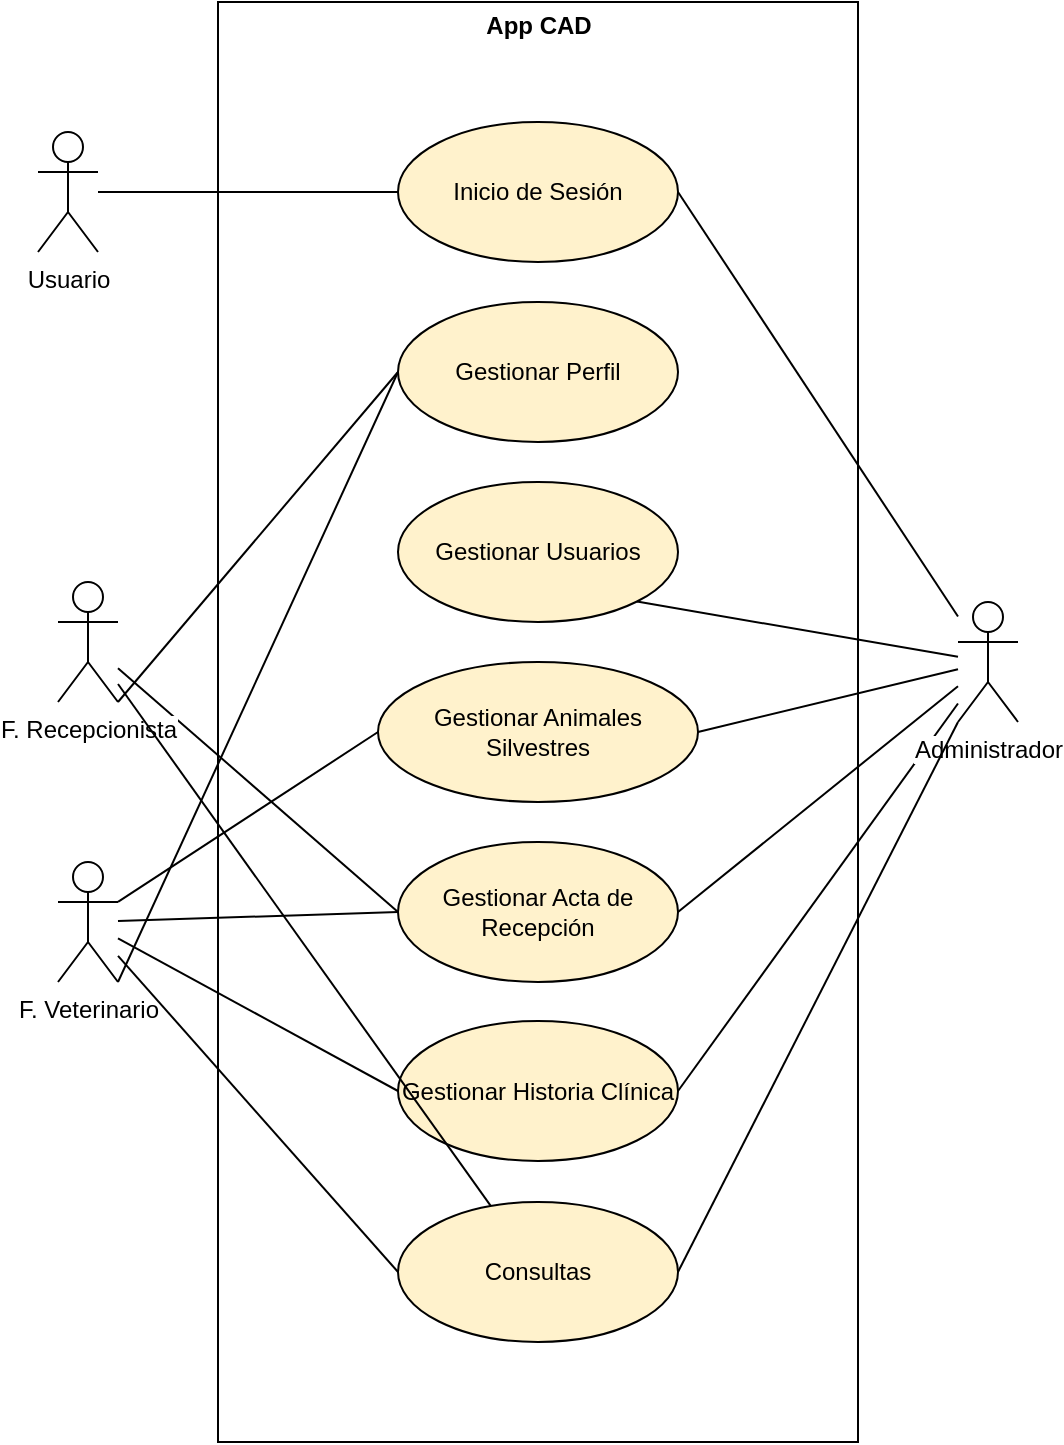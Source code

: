 <mxfile version="20.2.3" type="device" pages="13"><diagram id="-SIa3QkQ5eEMysUnMp8E" name="DCUGeneral"><mxGraphModel dx="868" dy="553" grid="1" gridSize="10" guides="1" tooltips="1" connect="1" arrows="1" fold="1" page="1" pageScale="1" pageWidth="827" pageHeight="1169" math="0" shadow="0"><root><mxCell id="0"/><mxCell id="1" parent="0"/><mxCell id="zKTjQWDirbrISSQoU9jQ-13" value="&lt;b style=&quot;&quot;&gt;App CAD&lt;/b&gt;" style="html=1;labelPosition=center;verticalLabelPosition=top;align=center;verticalAlign=bottom;spacingBottom=-21;" parent="1" vertex="1"><mxGeometry x="280" y="40" width="320" height="720" as="geometry"/></mxCell><mxCell id="zKTjQWDirbrISSQoU9jQ-16" style="rounded=0;orthogonalLoop=1;jettySize=auto;html=1;entryX=0;entryY=0.5;entryDx=0;entryDy=0;endArrow=none;endFill=0;" parent="1" source="zKTjQWDirbrISSQoU9jQ-17" target="zKTjQWDirbrISSQoU9jQ-21" edge="1"><mxGeometry relative="1" as="geometry"/></mxCell><mxCell id="zKTjQWDirbrISSQoU9jQ-35" style="edgeStyle=none;rounded=0;orthogonalLoop=1;jettySize=auto;html=1;entryX=0;entryY=0.5;entryDx=0;entryDy=0;endArrow=none;endFill=0;exitX=1;exitY=0.333;exitDx=0;exitDy=0;exitPerimeter=0;" parent="1" source="zKTjQWDirbrISSQoU9jQ-17" target="zKTjQWDirbrISSQoU9jQ-22" edge="1"><mxGeometry relative="1" as="geometry"><mxPoint x="360" y="715" as="targetPoint"/></mxGeometry></mxCell><mxCell id="zKTjQWDirbrISSQoU9jQ-36" style="edgeStyle=none;rounded=0;orthogonalLoop=1;jettySize=auto;html=1;entryX=0;entryY=0.5;entryDx=0;entryDy=0;endArrow=none;endFill=0;" parent="1" source="zKTjQWDirbrISSQoU9jQ-17" target="zKTjQWDirbrISSQoU9jQ-20" edge="1"><mxGeometry relative="1" as="geometry"/></mxCell><mxCell id="zKTjQWDirbrISSQoU9jQ-17" value="F. Veterinario" style="shape=umlActor;verticalLabelPosition=bottom;verticalAlign=top;html=1;outlineConnect=0;labelBackgroundColor=default;" parent="1" vertex="1"><mxGeometry x="200" y="470" width="30" height="60" as="geometry"/></mxCell><mxCell id="zKTjQWDirbrISSQoU9jQ-18" style="rounded=0;orthogonalLoop=1;jettySize=auto;html=1;entryX=0;entryY=0.5;entryDx=0;entryDy=0;endArrow=none;endFill=0;" parent="1" source="zKTjQWDirbrISSQoU9jQ-19" target="zKTjQWDirbrISSQoU9jQ-20" edge="1"><mxGeometry relative="1" as="geometry"/></mxCell><mxCell id="zKTjQWDirbrISSQoU9jQ-19" value="F. Recepcionista" style="shape=umlActor;verticalLabelPosition=bottom;verticalAlign=top;html=1;outlineConnect=0;labelBackgroundColor=default;" parent="1" vertex="1"><mxGeometry x="200" y="330" width="30" height="60" as="geometry"/></mxCell><mxCell id="zKTjQWDirbrISSQoU9jQ-20" value="Gestionar Acta de Recepción" style="ellipse;whiteSpace=wrap;html=1;fillColor=#fff2cc;strokeColor=#000000;" parent="1" vertex="1"><mxGeometry x="370" y="460" width="140" height="70" as="geometry"/></mxCell><mxCell id="zKTjQWDirbrISSQoU9jQ-21" value="Gestionar Historia Clínica" style="ellipse;whiteSpace=wrap;html=1;fillColor=#fff2cc;strokeColor=#000000;" parent="1" vertex="1"><mxGeometry x="370" y="549.5" width="140" height="70" as="geometry"/></mxCell><mxCell id="zKTjQWDirbrISSQoU9jQ-22" value="Gestionar Animales Silvestres" style="ellipse;whiteSpace=wrap;html=1;fillColor=#fff2cc;strokeColor=#000000;" parent="1" vertex="1"><mxGeometry x="360" y="370" width="160" height="70" as="geometry"/></mxCell><mxCell id="zKTjQWDirbrISSQoU9jQ-23" style="rounded=0;orthogonalLoop=1;jettySize=auto;html=1;entryX=1;entryY=1;entryDx=0;entryDy=0;endArrow=none;endFill=0;" parent="1" source="zKTjQWDirbrISSQoU9jQ-24" target="zKTjQWDirbrISSQoU9jQ-25" edge="1"><mxGeometry relative="1" as="geometry"/></mxCell><mxCell id="zKTjQWDirbrISSQoU9jQ-29" style="edgeStyle=none;rounded=0;orthogonalLoop=1;jettySize=auto;html=1;entryX=1;entryY=0.5;entryDx=0;entryDy=0;endArrow=none;endFill=0;" parent="1" source="zKTjQWDirbrISSQoU9jQ-24" target="zKTjQWDirbrISSQoU9jQ-20" edge="1"><mxGeometry relative="1" as="geometry"/></mxCell><mxCell id="zKTjQWDirbrISSQoU9jQ-30" style="edgeStyle=none;rounded=0;orthogonalLoop=1;jettySize=auto;html=1;entryX=1;entryY=0.5;entryDx=0;entryDy=0;endArrow=none;endFill=0;" parent="1" source="zKTjQWDirbrISSQoU9jQ-24" target="zKTjQWDirbrISSQoU9jQ-21" edge="1"><mxGeometry relative="1" as="geometry"/></mxCell><mxCell id="zKTjQWDirbrISSQoU9jQ-31" style="edgeStyle=none;rounded=0;orthogonalLoop=1;jettySize=auto;html=1;entryX=1;entryY=0.5;entryDx=0;entryDy=0;endArrow=none;endFill=0;" parent="1" source="zKTjQWDirbrISSQoU9jQ-24" target="zKTjQWDirbrISSQoU9jQ-22" edge="1"><mxGeometry relative="1" as="geometry"/></mxCell><mxCell id="zKTjQWDirbrISSQoU9jQ-24" value="Administrador" style="shape=umlActor;verticalLabelPosition=bottom;verticalAlign=top;html=1;outlineConnect=0;labelBackgroundColor=#FFFFFF;" parent="1" vertex="1"><mxGeometry x="650" y="340" width="30" height="60" as="geometry"/></mxCell><mxCell id="zKTjQWDirbrISSQoU9jQ-25" value="Gestionar Usuarios" style="ellipse;whiteSpace=wrap;html=1;fillColor=#fff2cc;strokeColor=#000000;" parent="1" vertex="1"><mxGeometry x="370" y="280" width="140" height="70" as="geometry"/></mxCell><mxCell id="begRSWjRmOgZUpcdSRL7-1" value="Gestionar Perfil" style="ellipse;whiteSpace=wrap;html=1;fillColor=#fff2cc;strokeColor=#000000;" parent="1" vertex="1"><mxGeometry x="370" y="190" width="140" height="70" as="geometry"/></mxCell><mxCell id="begRSWjRmOgZUpcdSRL7-2" style="edgeStyle=none;rounded=0;orthogonalLoop=1;jettySize=auto;html=1;entryX=0;entryY=0.5;entryDx=0;entryDy=0;endArrow=none;endFill=0;exitX=1;exitY=1;exitDx=0;exitDy=0;exitPerimeter=0;" parent="1" source="zKTjQWDirbrISSQoU9jQ-17" target="begRSWjRmOgZUpcdSRL7-1" edge="1"><mxGeometry relative="1" as="geometry"><mxPoint x="710" y="364.268" as="sourcePoint"/><mxPoint x="520" y="545" as="targetPoint"/></mxGeometry></mxCell><mxCell id="begRSWjRmOgZUpcdSRL7-3" style="edgeStyle=none;rounded=0;orthogonalLoop=1;jettySize=auto;html=1;entryX=0;entryY=0.5;entryDx=0;entryDy=0;endArrow=none;endFill=0;exitX=1;exitY=1;exitDx=0;exitDy=0;exitPerimeter=0;" parent="1" source="zKTjQWDirbrISSQoU9jQ-19" target="begRSWjRmOgZUpcdSRL7-1" edge="1"><mxGeometry relative="1" as="geometry"><mxPoint x="250" y="410" as="sourcePoint"/><mxPoint x="380" y="645" as="targetPoint"/></mxGeometry></mxCell><mxCell id="hpVLEovRGr5talb8UU-d-1" value="Inicio de Sesión" style="ellipse;whiteSpace=wrap;html=1;fillColor=#fff2cc;strokeColor=#000000;" vertex="1" parent="1"><mxGeometry x="370" y="100" width="140" height="70" as="geometry"/></mxCell><mxCell id="hpVLEovRGr5talb8UU-d-2" value="Consultas" style="ellipse;whiteSpace=wrap;html=1;fillColor=#fff2cc;strokeColor=#000000;" vertex="1" parent="1"><mxGeometry x="370" y="640" width="140" height="70" as="geometry"/></mxCell><mxCell id="hpVLEovRGr5talb8UU-d-3" style="edgeStyle=none;rounded=0;orthogonalLoop=1;jettySize=auto;html=1;entryX=1;entryY=0.5;entryDx=0;entryDy=0;endArrow=none;endFill=0;exitX=0;exitY=1;exitDx=0;exitDy=0;exitPerimeter=0;" edge="1" parent="1" source="zKTjQWDirbrISSQoU9jQ-24" target="hpVLEovRGr5talb8UU-d-2"><mxGeometry relative="1" as="geometry"><mxPoint x="710" y="367.89" as="sourcePoint"/><mxPoint x="520" y="594.5" as="targetPoint"/></mxGeometry></mxCell><mxCell id="hpVLEovRGr5talb8UU-d-4" style="rounded=0;orthogonalLoop=1;jettySize=auto;html=1;entryX=1;entryY=0.5;entryDx=0;entryDy=0;endArrow=none;endFill=0;" edge="1" parent="1" source="zKTjQWDirbrISSQoU9jQ-24" target="hpVLEovRGr5talb8UU-d-1"><mxGeometry relative="1" as="geometry"><mxPoint x="710" y="349.983" as="sourcePoint"/><mxPoint x="499.497" y="349.749" as="targetPoint"/></mxGeometry></mxCell><mxCell id="hpVLEovRGr5talb8UU-d-5" value="Usuario" style="shape=umlActor;verticalLabelPosition=bottom;verticalAlign=top;html=1;outlineConnect=0;" vertex="1" parent="1"><mxGeometry x="190" y="105" width="30" height="60" as="geometry"/></mxCell><mxCell id="hpVLEovRGr5talb8UU-d-7" style="edgeStyle=none;rounded=0;orthogonalLoop=1;jettySize=auto;html=1;endArrow=none;endFill=0;exitX=0;exitY=0.5;exitDx=0;exitDy=0;" edge="1" parent="1" source="hpVLEovRGr5talb8UU-d-1" target="hpVLEovRGr5talb8UU-d-5"><mxGeometry relative="1" as="geometry"><mxPoint x="70" y="470" as="sourcePoint"/><mxPoint x="210" y="165" as="targetPoint"/></mxGeometry></mxCell><mxCell id="hpVLEovRGr5talb8UU-d-8" style="rounded=0;orthogonalLoop=1;jettySize=auto;html=1;entryX=0;entryY=0.5;entryDx=0;entryDy=0;endArrow=none;endFill=0;" edge="1" parent="1" source="zKTjQWDirbrISSQoU9jQ-17" target="hpVLEovRGr5talb8UU-d-2"><mxGeometry relative="1" as="geometry"><mxPoint x="240" y="518.177" as="sourcePoint"/><mxPoint x="380" y="594.5" as="targetPoint"/></mxGeometry></mxCell><mxCell id="hpVLEovRGr5talb8UU-d-9" style="rounded=0;orthogonalLoop=1;jettySize=auto;html=1;endArrow=none;endFill=0;" edge="1" parent="1" source="zKTjQWDirbrISSQoU9jQ-19" target="hpVLEovRGr5talb8UU-d-2"><mxGeometry relative="1" as="geometry"><mxPoint x="240" y="526.935" as="sourcePoint"/><mxPoint x="380" y="685" as="targetPoint"/></mxGeometry></mxCell></root></mxGraphModel></diagram><diagram name="DCULogin" id="G-Iw4409VsZ3GM737Cfb"><mxGraphModel dx="868" dy="553" grid="1" gridSize="10" guides="1" tooltips="1" connect="1" arrows="1" fold="1" page="1" pageScale="1" pageWidth="827" pageHeight="1169" math="0" shadow="0"><root><mxCell id="nb1JJmp4pvgKbqayu01x-0"/><mxCell id="nb1JJmp4pvgKbqayu01x-1" parent="nb1JJmp4pvgKbqayu01x-0"/><mxCell id="nb1JJmp4pvgKbqayu01x-2" value="&lt;b&gt;Inicio de Sesión&lt;br&gt;&lt;/b&gt;" style="html=1;labelPosition=center;verticalLabelPosition=top;align=center;verticalAlign=bottom;spacingBottom=-26;spacingRight=0;fillColor=#fff2cc;strokeColor=#d6b656;" parent="nb1JJmp4pvgKbqayu01x-1" vertex="1"><mxGeometry x="110" y="90" width="340" height="250" as="geometry"/></mxCell><mxCell id="nb1JJmp4pvgKbqayu01x-3" style="edgeStyle=none;rounded=0;orthogonalLoop=1;jettySize=auto;html=1;entryX=0;entryY=0.5;entryDx=0;entryDy=0;endArrow=none;endFill=0;" parent="nb1JJmp4pvgKbqayu01x-1" source="nb1JJmp4pvgKbqayu01x-4" target="nb1JJmp4pvgKbqayu01x-10" edge="1"><mxGeometry relative="1" as="geometry"/></mxCell><mxCell id="nb1JJmp4pvgKbqayu01x-4" value="Usuario" style="shape=umlActor;verticalLabelPosition=bottom;verticalAlign=top;html=1;" parent="nb1JJmp4pvgKbqayu01x-1" vertex="1"><mxGeometry x="50" y="140" width="30" height="60" as="geometry"/></mxCell><mxCell id="nb1JJmp4pvgKbqayu01x-5" value="Sistema accedido" style="ellipse;whiteSpace=wrap;html=1;" parent="nb1JJmp4pvgKbqayu01x-1" vertex="1"><mxGeometry x="240" y="270" width="106" height="50" as="geometry"/></mxCell><mxCell id="nb1JJmp4pvgKbqayu01x-9" value="Verificar correo electrónico &amp;amp; contraseña" style="ellipse;whiteSpace=wrap;html=1;" parent="nb1JJmp4pvgKbqayu01x-1" vertex="1"><mxGeometry x="330" y="142.5" width="110" height="55" as="geometry"/></mxCell><mxCell id="nb1JJmp4pvgKbqayu01x-10" value="Iniciar sesión" style="ellipse;whiteSpace=wrap;html=1;" parent="nb1JJmp4pvgKbqayu01x-1" vertex="1"><mxGeometry x="130" y="142.5" width="110" height="55" as="geometry"/></mxCell><mxCell id="nb1JJmp4pvgKbqayu01x-16" style="edgeStyle=none;rounded=0;orthogonalLoop=1;jettySize=auto;html=1;exitX=0.5;exitY=1;exitDx=0;exitDy=0;endArrow=none;endFill=0;" parent="nb1JJmp4pvgKbqayu01x-1" source="nb1JJmp4pvgKbqayu01x-5" target="nb1JJmp4pvgKbqayu01x-5" edge="1"><mxGeometry relative="1" as="geometry"/></mxCell><mxCell id="eBjQIXBWeO6s_zRhl6g1-0" value="&amp;lt;&amp;lt;include&amp;gt;&amp;gt;" style="html=1;verticalAlign=bottom;labelBackgroundColor=none;endArrow=open;endFill=0;dashed=1;rounded=0;exitX=1;exitY=0.5;exitDx=0;exitDy=0;entryX=0;entryY=0.5;entryDx=0;entryDy=0;" parent="nb1JJmp4pvgKbqayu01x-1" source="nb1JJmp4pvgKbqayu01x-10" target="nb1JJmp4pvgKbqayu01x-9" edge="1"><mxGeometry width="160" relative="1" as="geometry"><mxPoint x="330" y="320" as="sourcePoint"/><mxPoint x="490" y="320" as="targetPoint"/></mxGeometry></mxCell><mxCell id="eBjQIXBWeO6s_zRhl6g1-1" value="&amp;lt;&amp;lt;include&amp;gt;&amp;gt;" style="html=1;verticalAlign=bottom;labelBackgroundColor=none;endArrow=open;endFill=0;dashed=1;rounded=0;exitX=0.444;exitY=1.002;exitDx=0;exitDy=0;exitPerimeter=0;entryX=1;entryY=0;entryDx=0;entryDy=0;" parent="nb1JJmp4pvgKbqayu01x-1" source="nb1JJmp4pvgKbqayu01x-9" target="nb1JJmp4pvgKbqayu01x-5" edge="1"><mxGeometry width="160" relative="1" as="geometry"><mxPoint x="330" y="320" as="sourcePoint"/><mxPoint x="490" y="320" as="targetPoint"/></mxGeometry></mxCell></root></mxGraphModel></diagram><diagram name="DCUGestionarPerfil" id="94kzFEd6WVTIWkMqYMtG"><mxGraphModel dx="868" dy="553" grid="1" gridSize="10" guides="1" tooltips="1" connect="1" arrows="1" fold="1" page="1" pageScale="1" pageWidth="827" pageHeight="1169" math="0" shadow="0"><root><mxCell id="r9LYtTgNh2DW5ZPxu0wR-0"/><mxCell id="r9LYtTgNh2DW5ZPxu0wR-1" parent="r9LYtTgNh2DW5ZPxu0wR-0"/><mxCell id="r9LYtTgNh2DW5ZPxu0wR-2" value="&lt;b&gt;Gestionar perfil&lt;br&gt;&lt;/b&gt;" style="html=1;labelPosition=center;verticalLabelPosition=top;align=center;verticalAlign=bottom;spacingBottom=-26;spacingRight=0;fillColor=#fff2cc;strokeColor=#d6b656;" parent="r9LYtTgNh2DW5ZPxu0wR-1" vertex="1"><mxGeometry x="110" y="90" width="330" height="250" as="geometry"/></mxCell><mxCell id="r9LYtTgNh2DW5ZPxu0wR-3" style="edgeStyle=none;rounded=0;orthogonalLoop=1;jettySize=auto;html=1;entryX=0;entryY=0.5;entryDx=0;entryDy=0;endArrow=none;endFill=0;" parent="r9LYtTgNh2DW5ZPxu0wR-1" source="r9LYtTgNh2DW5ZPxu0wR-4" target="r9LYtTgNh2DW5ZPxu0wR-10" edge="1"><mxGeometry relative="1" as="geometry"/></mxCell><mxCell id="r9LYtTgNh2DW5ZPxu0wR-4" value="Usuario &lt;br&gt;autenticado" style="shape=umlActor;verticalLabelPosition=bottom;verticalAlign=top;html=1;" parent="r9LYtTgNh2DW5ZPxu0wR-1" vertex="1"><mxGeometry x="50" y="140" width="30" height="60" as="geometry"/></mxCell><mxCell id="r9LYtTgNh2DW5ZPxu0wR-6" value="Ver perfil" style="ellipse;whiteSpace=wrap;html=1;" parent="r9LYtTgNh2DW5ZPxu0wR-1" vertex="1"><mxGeometry x="320" y="145" width="110" height="55" as="geometry"/></mxCell><mxCell id="r9LYtTgNh2DW5ZPxu0wR-9" value="Editar perfil" style="ellipse;whiteSpace=wrap;html=1;" parent="r9LYtTgNh2DW5ZPxu0wR-1" vertex="1"><mxGeometry x="260" y="250" width="110" height="55" as="geometry"/></mxCell><mxCell id="r9LYtTgNh2DW5ZPxu0wR-10" value="Gestionar Perfil" style="ellipse;whiteSpace=wrap;html=1;" parent="r9LYtTgNh2DW5ZPxu0wR-1" vertex="1"><mxGeometry x="140" y="142.5" width="110" height="55" as="geometry"/></mxCell><mxCell id="r9LYtTgNh2DW5ZPxu0wR-12" value="&amp;lt;&amp;lt;extend&amp;gt;&amp;gt;" style="html=1;verticalAlign=bottom;labelBackgroundColor=none;endArrow=open;endFill=0;dashed=1;rounded=0;entryX=0.5;entryY=1;entryDx=0;entryDy=0;" parent="r9LYtTgNh2DW5ZPxu0wR-1" source="r9LYtTgNh2DW5ZPxu0wR-9" target="r9LYtTgNh2DW5ZPxu0wR-10" edge="1"><mxGeometry width="160" relative="1" as="geometry"><mxPoint x="225" y="210" as="sourcePoint"/><mxPoint x="225" y="210" as="targetPoint"/></mxGeometry></mxCell><mxCell id="r9LYtTgNh2DW5ZPxu0wR-16" style="edgeStyle=none;rounded=0;orthogonalLoop=1;jettySize=auto;html=1;exitX=0.5;exitY=1;exitDx=0;exitDy=0;endArrow=none;endFill=0;" parent="r9LYtTgNh2DW5ZPxu0wR-1" edge="1"><mxGeometry relative="1" as="geometry"><mxPoint x="373" y="280" as="sourcePoint"/><mxPoint x="373" y="280" as="targetPoint"/></mxGeometry></mxCell><mxCell id="tsSZuHQbEMhwCaZ_WHxb-2" value="&amp;lt;&amp;lt;include&amp;gt;&amp;gt;" style="html=1;verticalAlign=bottom;labelBackgroundColor=none;endArrow=open;endFill=0;dashed=1;rounded=0;exitX=1;exitY=0.5;exitDx=0;exitDy=0;entryX=0;entryY=0.5;entryDx=0;entryDy=0;" parent="r9LYtTgNh2DW5ZPxu0wR-1" source="r9LYtTgNh2DW5ZPxu0wR-10" target="r9LYtTgNh2DW5ZPxu0wR-6" edge="1"><mxGeometry width="160" relative="1" as="geometry"><mxPoint x="330" y="330" as="sourcePoint"/><mxPoint x="490" y="330" as="targetPoint"/></mxGeometry></mxCell></root></mxGraphModel></diagram><diagram id="yRL9PMzQDEF6EwMgmx1A" name="DCUGestionarUsuarios"><mxGraphModel dx="868" dy="553" grid="1" gridSize="10" guides="1" tooltips="1" connect="1" arrows="1" fold="1" page="1" pageScale="1" pageWidth="827" pageHeight="1169" math="0" shadow="0"><root><mxCell id="0"/><mxCell id="1" parent="0"/><mxCell id="pMNne-W7KqVjTvGAfZ-w-3" value="&lt;b&gt;Gestionar Usuarios&lt;br&gt;&lt;/b&gt;" style="html=1;labelPosition=center;verticalLabelPosition=top;align=center;verticalAlign=bottom;spacingBottom=-26;spacingRight=0;fillColor=#fff2cc;strokeColor=#d6b656;" parent="1" vertex="1"><mxGeometry x="110" y="90" width="490" height="470" as="geometry"/></mxCell><mxCell id="MQYKjUB9SL0jXQ_AcYhZ-12" style="edgeStyle=none;rounded=0;orthogonalLoop=1;jettySize=auto;html=1;entryX=0;entryY=0.5;entryDx=0;entryDy=0;endArrow=none;endFill=0;" parent="1" source="pMNne-W7KqVjTvGAfZ-w-2" target="MQYKjUB9SL0jXQ_AcYhZ-11" edge="1"><mxGeometry relative="1" as="geometry"/></mxCell><mxCell id="pMNne-W7KqVjTvGAfZ-w-2" value="Administrador" style="shape=umlActor;verticalLabelPosition=bottom;verticalAlign=top;html=1;" parent="1" vertex="1"><mxGeometry x="50" y="140" width="30" height="60" as="geometry"/></mxCell><mxCell id="BbX1u6vYhajbQVMHvNTO-1" value="Deshabilitar Usuario" style="ellipse;whiteSpace=wrap;html=1;" parent="1" vertex="1"><mxGeometry x="361" y="370" width="106" height="50" as="geometry"/></mxCell><mxCell id="MQYKjUB9SL0jXQ_AcYhZ-1" value="Crear Usuario" style="ellipse;whiteSpace=wrap;html=1;" parent="1" vertex="1"><mxGeometry x="320" y="145" width="110" height="55" as="geometry"/></mxCell><mxCell id="MQYKjUB9SL0jXQ_AcYhZ-3" value="Modificar Usuario" style="ellipse;whiteSpace=wrap;html=1;" parent="1" vertex="1"><mxGeometry x="140" y="480" width="110" height="55" as="geometry"/></mxCell><mxCell id="MQYKjUB9SL0jXQ_AcYhZ-4" value="Ver Información Usuario" style="ellipse;whiteSpace=wrap;html=1;" parent="1" vertex="1"><mxGeometry x="290" y="460" width="110" height="55" as="geometry"/></mxCell><mxCell id="MQYKjUB9SL0jXQ_AcYhZ-10" value="Buscar Usuario" style="ellipse;whiteSpace=wrap;html=1;" parent="1" vertex="1"><mxGeometry x="140" y="315" width="110" height="55" as="geometry"/></mxCell><mxCell id="MQYKjUB9SL0jXQ_AcYhZ-11" value="Gestionar Usuarios" style="ellipse;whiteSpace=wrap;html=1;" parent="1" vertex="1"><mxGeometry x="140" y="145" width="110" height="55" as="geometry"/></mxCell><mxCell id="MQYKjUB9SL0jXQ_AcYhZ-13" value="&amp;lt;&amp;lt;extend&amp;gt;&amp;gt;" style="html=1;verticalAlign=bottom;labelBackgroundColor=none;endArrow=open;endFill=0;dashed=1;rounded=0;entryX=1;entryY=0.5;entryDx=0;entryDy=0;" parent="1" source="MQYKjUB9SL0jXQ_AcYhZ-1" target="MQYKjUB9SL0jXQ_AcYhZ-11" edge="1"><mxGeometry width="160" relative="1" as="geometry"><mxPoint x="225" y="190" as="sourcePoint"/><mxPoint x="225" y="350" as="targetPoint"/></mxGeometry></mxCell><mxCell id="MQYKjUB9SL0jXQ_AcYhZ-14" value="&amp;lt;&amp;lt;extend&amp;gt;&amp;gt;" style="html=1;verticalAlign=bottom;labelBackgroundColor=none;endArrow=open;endFill=0;dashed=1;rounded=0;entryX=0.5;entryY=1;entryDx=0;entryDy=0;" parent="1" source="MQYKjUB9SL0jXQ_AcYhZ-10" target="MQYKjUB9SL0jXQ_AcYhZ-11" edge="1"><mxGeometry width="160" relative="1" as="geometry"><mxPoint x="225" y="210" as="sourcePoint"/><mxPoint x="225" y="210" as="targetPoint"/></mxGeometry></mxCell><mxCell id="MQYKjUB9SL0jXQ_AcYhZ-15" value="&amp;lt;&amp;lt;extend&amp;gt;&amp;gt;" style="html=1;verticalAlign=bottom;labelBackgroundColor=none;endArrow=open;endFill=0;dashed=1;rounded=0;entryX=1;entryY=0.5;entryDx=0;entryDy=0;" parent="1" source="BbX1u6vYhajbQVMHvNTO-1" target="MQYKjUB9SL0jXQ_AcYhZ-10" edge="1"><mxGeometry width="160" relative="1" as="geometry"><mxPoint x="210" y="245" as="sourcePoint"/><mxPoint x="210" y="245" as="targetPoint"/></mxGeometry></mxCell><mxCell id="MQYKjUB9SL0jXQ_AcYhZ-16" value="&amp;lt;&amp;lt;extend&amp;gt;&amp;gt;" style="html=1;verticalAlign=bottom;labelBackgroundColor=none;endArrow=open;endFill=0;dashed=1;rounded=0;entryX=1;entryY=1;entryDx=0;entryDy=0;" parent="1" source="MQYKjUB9SL0jXQ_AcYhZ-4" target="MQYKjUB9SL0jXQ_AcYhZ-10" edge="1"><mxGeometry x="-0.431" y="-7" width="160" relative="1" as="geometry"><mxPoint x="220" y="317.5" as="sourcePoint"/><mxPoint x="220" y="317.5" as="targetPoint"/><mxPoint as="offset"/></mxGeometry></mxCell><mxCell id="MQYKjUB9SL0jXQ_AcYhZ-18" value="&amp;lt;&amp;lt;extend&amp;gt;&amp;gt;" style="html=1;verticalAlign=bottom;labelBackgroundColor=none;endArrow=open;endFill=0;dashed=1;rounded=0;entryX=0.5;entryY=1;entryDx=0;entryDy=0;" parent="1" source="MQYKjUB9SL0jXQ_AcYhZ-3" target="MQYKjUB9SL0jXQ_AcYhZ-10" edge="1"><mxGeometry width="160" relative="1" as="geometry"><mxPoint x="230" y="407.5" as="sourcePoint"/><mxPoint x="230" y="407.5" as="targetPoint"/></mxGeometry></mxCell><mxCell id="MQYKjUB9SL0jXQ_AcYhZ-19" style="edgeStyle=none;rounded=0;orthogonalLoop=1;jettySize=auto;html=1;exitX=0.5;exitY=1;exitDx=0;exitDy=0;endArrow=none;endFill=0;" parent="1" source="BbX1u6vYhajbQVMHvNTO-1" target="BbX1u6vYhajbQVMHvNTO-1" edge="1"><mxGeometry relative="1" as="geometry"/></mxCell><mxCell id="4jJtvuJYm7Cbf9WXP2N6-1" value="Usuarios deshabilitados" style="ellipse;whiteSpace=wrap;html=1;" parent="1" vertex="1"><mxGeometry x="270" y="260" width="110" height="55" as="geometry"/></mxCell><mxCell id="4jJtvuJYm7Cbf9WXP2N6-2" value="&amp;lt;&amp;lt;extend&amp;gt;&amp;gt;" style="html=1;verticalAlign=bottom;labelBackgroundColor=none;endArrow=open;endFill=0;dashed=1;rounded=0;entryX=1;entryY=1;entryDx=0;entryDy=0;exitX=0;exitY=0;exitDx=0;exitDy=0;" parent="1" source="4jJtvuJYm7Cbf9WXP2N6-1" target="MQYKjUB9SL0jXQ_AcYhZ-11" edge="1"><mxGeometry width="160" relative="1" as="geometry"><mxPoint x="430" y="280" as="sourcePoint"/><mxPoint x="590" y="280" as="targetPoint"/></mxGeometry></mxCell><mxCell id="4jJtvuJYm7Cbf9WXP2N6-3" value="Habilitar usuario" style="ellipse;whiteSpace=wrap;html=1;" parent="1" vertex="1"><mxGeometry x="467" y="145" width="110" height="55" as="geometry"/></mxCell><mxCell id="4jJtvuJYm7Cbf9WXP2N6-4" value="Lista de usuarios deshabilitados" style="ellipse;whiteSpace=wrap;html=1;" parent="1" vertex="1"><mxGeometry x="467" y="260" width="110" height="55" as="geometry"/></mxCell><mxCell id="4jJtvuJYm7Cbf9WXP2N6-6" value="&amp;lt;&amp;lt;include&amp;gt;&amp;gt;" style="html=1;verticalAlign=bottom;labelBackgroundColor=none;endArrow=open;endFill=0;dashed=1;rounded=0;exitX=1;exitY=0.5;exitDx=0;exitDy=0;entryX=0;entryY=0.5;entryDx=0;entryDy=0;" parent="1" source="4jJtvuJYm7Cbf9WXP2N6-1" target="4jJtvuJYm7Cbf9WXP2N6-4" edge="1"><mxGeometry width="160" relative="1" as="geometry"><mxPoint x="430" y="280" as="sourcePoint"/><mxPoint x="590" y="280" as="targetPoint"/></mxGeometry></mxCell><mxCell id="4jJtvuJYm7Cbf9WXP2N6-7" value="&amp;lt;&amp;lt;extend&amp;gt;&amp;gt;" style="html=1;verticalAlign=bottom;labelBackgroundColor=none;endArrow=open;endFill=0;dashed=1;rounded=0;entryX=0.5;entryY=0;entryDx=0;entryDy=0;exitX=0.5;exitY=1;exitDx=0;exitDy=0;" parent="1" source="4jJtvuJYm7Cbf9WXP2N6-3" target="4jJtvuJYm7Cbf9WXP2N6-4" edge="1"><mxGeometry width="160" relative="1" as="geometry"><mxPoint x="430" y="280" as="sourcePoint"/><mxPoint x="590" y="280" as="targetPoint"/></mxGeometry></mxCell></root></mxGraphModel></diagram><diagram name="DCUGestionarAnimalesSilvestres" id="jEU3vTUea0pmWa8pAu5d"><mxGraphModel dx="868" dy="553" grid="1" gridSize="10" guides="1" tooltips="1" connect="1" arrows="1" fold="1" page="1" pageScale="1" pageWidth="827" pageHeight="1169" math="0" shadow="0"><root><mxCell id="lu4vt_XJUtROr-VyPDyM-0"/><mxCell id="lu4vt_XJUtROr-VyPDyM-1" parent="lu4vt_XJUtROr-VyPDyM-0"/><mxCell id="lu4vt_XJUtROr-VyPDyM-2" value="&lt;b&gt;Gestionar Animales Silvestres&lt;br&gt;&lt;/b&gt;" style="html=1;labelPosition=center;verticalLabelPosition=top;align=center;verticalAlign=bottom;spacingBottom=-26;spacingRight=0;fillColor=#fff2cc;strokeColor=#d6b656;" vertex="1" parent="lu4vt_XJUtROr-VyPDyM-1"><mxGeometry x="130" y="90" width="640" height="510" as="geometry"/></mxCell><mxCell id="lu4vt_XJUtROr-VyPDyM-3" style="edgeStyle=none;rounded=0;orthogonalLoop=1;jettySize=auto;html=1;entryX=0;entryY=0.5;entryDx=0;entryDy=0;endArrow=none;endFill=0;" edge="1" parent="lu4vt_XJUtROr-VyPDyM-1" source="lu4vt_XJUtROr-VyPDyM-4" target="lu4vt_XJUtROr-VyPDyM-10"><mxGeometry relative="1" as="geometry"/></mxCell><mxCell id="lu4vt_XJUtROr-VyPDyM-4" value="F. Veterinario" style="shape=umlActor;verticalLabelPosition=bottom;verticalAlign=top;html=1;" vertex="1" parent="lu4vt_XJUtROr-VyPDyM-1"><mxGeometry x="50" y="140" width="30" height="60" as="geometry"/></mxCell><mxCell id="lu4vt_XJUtROr-VyPDyM-6" value="Crear Animal Silvestre" style="ellipse;whiteSpace=wrap;html=1;" vertex="1" parent="lu4vt_XJUtROr-VyPDyM-1"><mxGeometry x="400" y="140" width="110" height="55" as="geometry"/></mxCell><mxCell id="lu4vt_XJUtROr-VyPDyM-8" value="Ver informacion Animal Silvestre" style="ellipse;whiteSpace=wrap;html=1;" vertex="1" parent="lu4vt_XJUtROr-VyPDyM-1"><mxGeometry x="290" y="520" width="110" height="55" as="geometry"/></mxCell><mxCell id="lu4vt_XJUtROr-VyPDyM-9" value="Buscar Animal Silvestre" style="ellipse;whiteSpace=wrap;html=1;" vertex="1" parent="lu4vt_XJUtROr-VyPDyM-1"><mxGeometry x="170" y="275" width="110" height="55" as="geometry"/></mxCell><mxCell id="lu4vt_XJUtROr-VyPDyM-10" value="Gestionar Animales Silvestres" style="ellipse;whiteSpace=wrap;html=1;" vertex="1" parent="lu4vt_XJUtROr-VyPDyM-1"><mxGeometry x="140" y="145" width="110" height="55" as="geometry"/></mxCell><mxCell id="lu4vt_XJUtROr-VyPDyM-11" value="&amp;lt;&amp;lt;extend&amp;gt;&amp;gt;" style="html=1;verticalAlign=bottom;labelBackgroundColor=none;endArrow=open;endFill=0;dashed=1;rounded=0;entryX=1;entryY=0.5;entryDx=0;entryDy=0;" edge="1" parent="lu4vt_XJUtROr-VyPDyM-1" source="lu4vt_XJUtROr-VyPDyM-6" target="lu4vt_XJUtROr-VyPDyM-10"><mxGeometry width="160" relative="1" as="geometry"><mxPoint x="225" y="190" as="sourcePoint"/><mxPoint x="225" y="350" as="targetPoint"/></mxGeometry></mxCell><mxCell id="lu4vt_XJUtROr-VyPDyM-14" value="&amp;lt;&amp;lt;extend&amp;gt;&amp;gt;" style="html=1;verticalAlign=bottom;labelBackgroundColor=none;endArrow=open;endFill=0;dashed=1;rounded=0;" edge="1" parent="lu4vt_XJUtROr-VyPDyM-1" source="lu4vt_XJUtROr-VyPDyM-8" target="Gx_q2r4gm6fmWWxbbPT3-2"><mxGeometry x="-0.431" y="-7" width="160" relative="1" as="geometry"><mxPoint x="220" y="317.5" as="sourcePoint"/><mxPoint x="220" y="317.5" as="targetPoint"/><mxPoint as="offset"/></mxGeometry></mxCell><mxCell id="lu4vt_XJUtROr-VyPDyM-17" value="Animales Silvestres Deshabilitados" style="ellipse;whiteSpace=wrap;html=1;" vertex="1" parent="lu4vt_XJUtROr-VyPDyM-1"><mxGeometry x="326" y="220" width="110" height="55" as="geometry"/></mxCell><mxCell id="lu4vt_XJUtROr-VyPDyM-18" value="&amp;lt;&amp;lt;extend&amp;gt;&amp;gt;" style="html=1;verticalAlign=bottom;labelBackgroundColor=none;endArrow=open;endFill=0;dashed=1;rounded=0;entryX=1;entryY=1;entryDx=0;entryDy=0;exitX=0;exitY=0;exitDx=0;exitDy=0;" edge="1" parent="lu4vt_XJUtROr-VyPDyM-1" source="lu4vt_XJUtROr-VyPDyM-17" target="lu4vt_XJUtROr-VyPDyM-10"><mxGeometry width="160" relative="1" as="geometry"><mxPoint x="430" y="280" as="sourcePoint"/><mxPoint x="590" y="280" as="targetPoint"/></mxGeometry></mxCell><mxCell id="lu4vt_XJUtROr-VyPDyM-19" value="Habilitar Animal Silvestre" style="ellipse;whiteSpace=wrap;html=1;" vertex="1" parent="lu4vt_XJUtROr-VyPDyM-1"><mxGeometry x="640" y="120" width="110" height="55" as="geometry"/></mxCell><mxCell id="lu4vt_XJUtROr-VyPDyM-20" value="Lista de usuarios deshabilitados" style="ellipse;whiteSpace=wrap;html=1;" vertex="1" parent="lu4vt_XJUtROr-VyPDyM-1"><mxGeometry x="520" y="210" width="110" height="55" as="geometry"/></mxCell><mxCell id="lu4vt_XJUtROr-VyPDyM-21" value="&amp;lt;&amp;lt;include&amp;gt;&amp;gt;" style="html=1;verticalAlign=bottom;labelBackgroundColor=none;endArrow=open;endFill=0;dashed=1;rounded=0;exitX=1;exitY=0.5;exitDx=0;exitDy=0;entryX=0;entryY=0.5;entryDx=0;entryDy=0;" edge="1" parent="lu4vt_XJUtROr-VyPDyM-1" source="lu4vt_XJUtROr-VyPDyM-17" target="lu4vt_XJUtROr-VyPDyM-20"><mxGeometry width="160" relative="1" as="geometry"><mxPoint x="430" y="280" as="sourcePoint"/><mxPoint x="590" y="280" as="targetPoint"/></mxGeometry></mxCell><mxCell id="lu4vt_XJUtROr-VyPDyM-22" value="&amp;lt;&amp;lt;extend&amp;gt;&amp;gt;" style="html=1;verticalAlign=bottom;labelBackgroundColor=none;endArrow=open;endFill=0;dashed=1;rounded=0;" edge="1" parent="lu4vt_XJUtROr-VyPDyM-1" source="lu4vt_XJUtROr-VyPDyM-19" target="lu4vt_XJUtROr-VyPDyM-20"><mxGeometry width="160" relative="1" as="geometry"><mxPoint x="430" y="280" as="sourcePoint"/><mxPoint x="590" y="280" as="targetPoint"/></mxGeometry></mxCell><mxCell id="Gx_q2r4gm6fmWWxbbPT3-1" value="Lista de Animales Silvestres sin recepción" style="ellipse;whiteSpace=wrap;html=1;" vertex="1" parent="lu4vt_XJUtROr-VyPDyM-1"><mxGeometry x="340" y="330" width="130" height="70" as="geometry"/></mxCell><mxCell id="Gx_q2r4gm6fmWWxbbPT3-2" value="Lista de Animales Silvestres recepcionados" style="ellipse;whiteSpace=wrap;html=1;" vertex="1" parent="lu4vt_XJUtROr-VyPDyM-1"><mxGeometry x="180" y="400" width="130" height="70" as="geometry"/></mxCell><mxCell id="Gx_q2r4gm6fmWWxbbPT3-4" value="&amp;lt;&amp;lt;include&amp;gt;&amp;gt;" style="html=1;verticalAlign=bottom;labelBackgroundColor=none;endArrow=open;endFill=0;dashed=1;rounded=0;" edge="1" parent="lu4vt_XJUtROr-VyPDyM-1" source="lu4vt_XJUtROr-VyPDyM-9" target="Gx_q2r4gm6fmWWxbbPT3-1"><mxGeometry width="160" relative="1" as="geometry"><mxPoint x="330" y="340" as="sourcePoint"/><mxPoint x="490" y="340" as="targetPoint"/></mxGeometry></mxCell><mxCell id="Gx_q2r4gm6fmWWxbbPT3-5" value="&amp;lt;&amp;lt;include&amp;gt;&amp;gt;" style="html=1;verticalAlign=bottom;labelBackgroundColor=none;endArrow=open;endFill=0;dashed=1;rounded=0;" edge="1" parent="lu4vt_XJUtROr-VyPDyM-1" source="lu4vt_XJUtROr-VyPDyM-9" target="Gx_q2r4gm6fmWWxbbPT3-2"><mxGeometry width="160" relative="1" as="geometry"><mxPoint x="330" y="340" as="sourcePoint"/><mxPoint x="490" y="340" as="targetPoint"/></mxGeometry></mxCell><mxCell id="Gx_q2r4gm6fmWWxbbPT3-6" value="Editar Animal Silvestre" style="ellipse;whiteSpace=wrap;html=1;" vertex="1" parent="lu4vt_XJUtROr-VyPDyM-1"><mxGeometry x="554" y="320" width="106" height="50" as="geometry"/></mxCell><mxCell id="Gx_q2r4gm6fmWWxbbPT3-7" value="Editar Animal Silvestre" style="ellipse;whiteSpace=wrap;html=1;" vertex="1" parent="lu4vt_XJUtROr-VyPDyM-1"><mxGeometry x="160" y="535" width="106" height="50" as="geometry"/></mxCell><mxCell id="Gx_q2r4gm6fmWWxbbPT3-8" value="Deshabilitar Animal Silvestre" style="ellipse;whiteSpace=wrap;html=1;" vertex="1" parent="lu4vt_XJUtROr-VyPDyM-1"><mxGeometry x="530" y="420" width="120" height="50" as="geometry"/></mxCell><mxCell id="Gx_q2r4gm6fmWWxbbPT3-9" value="&amp;lt;&amp;lt;extend&amp;gt;&amp;gt;" style="html=1;verticalAlign=bottom;labelBackgroundColor=none;endArrow=open;endFill=0;dashed=1;rounded=0;" edge="1" parent="lu4vt_XJUtROr-VyPDyM-1" source="Gx_q2r4gm6fmWWxbbPT3-1" target="Gx_q2r4gm6fmWWxbbPT3-6"><mxGeometry x="-0.037" y="5" width="160" relative="1" as="geometry"><mxPoint x="330" y="430" as="sourcePoint"/><mxPoint x="490" y="430" as="targetPoint"/><mxPoint as="offset"/></mxGeometry></mxCell><mxCell id="Gx_q2r4gm6fmWWxbbPT3-10" value="&amp;lt;&amp;lt;extend&amp;gt;&amp;gt;" style="html=1;verticalAlign=bottom;labelBackgroundColor=none;endArrow=open;endFill=0;dashed=1;rounded=0;" edge="1" parent="lu4vt_XJUtROr-VyPDyM-1" source="Gx_q2r4gm6fmWWxbbPT3-2" target="Gx_q2r4gm6fmWWxbbPT3-7"><mxGeometry width="160" relative="1" as="geometry"><mxPoint x="330" y="430" as="sourcePoint"/><mxPoint x="490" y="430" as="targetPoint"/></mxGeometry></mxCell><mxCell id="Gx_q2r4gm6fmWWxbbPT3-11" value="&amp;lt;&amp;lt;extend&amp;gt;&amp;gt;" style="html=1;verticalAlign=bottom;labelBackgroundColor=none;endArrow=open;endFill=0;dashed=1;rounded=0;" edge="1" parent="lu4vt_XJUtROr-VyPDyM-1" source="Gx_q2r4gm6fmWWxbbPT3-1" target="Gx_q2r4gm6fmWWxbbPT3-8"><mxGeometry width="160" relative="1" as="geometry"><mxPoint x="330" y="430" as="sourcePoint"/><mxPoint x="490" y="430" as="targetPoint"/></mxGeometry></mxCell><mxCell id="Gx_q2r4gm6fmWWxbbPT3-12" value="Ver informacion Animal Silvestre" style="ellipse;whiteSpace=wrap;html=1;" vertex="1" parent="lu4vt_XJUtROr-VyPDyM-1"><mxGeometry x="426" y="490" width="110" height="55" as="geometry"/></mxCell><mxCell id="Gx_q2r4gm6fmWWxbbPT3-13" value="&amp;lt;&amp;lt;extend&amp;gt;&amp;gt;" style="html=1;verticalAlign=bottom;labelBackgroundColor=none;endArrow=open;endFill=0;dashed=1;rounded=0;" edge="1" parent="lu4vt_XJUtROr-VyPDyM-1" source="Gx_q2r4gm6fmWWxbbPT3-12" target="Gx_q2r4gm6fmWWxbbPT3-1"><mxGeometry x="-0.431" y="-7" width="160" relative="1" as="geometry"><mxPoint x="384.72" y="242.19" as="sourcePoint"/><mxPoint x="389.996" y="330.314" as="targetPoint"/><mxPoint as="offset"/></mxGeometry></mxCell><mxCell id="gicvZFxTYY3V-8YmMKUm-0" value="&amp;lt;&amp;lt;include&amp;gt;&amp;gt;" style="html=1;verticalAlign=bottom;labelBackgroundColor=none;endArrow=open;endFill=0;dashed=1;rounded=0;" edge="1" parent="lu4vt_XJUtROr-VyPDyM-1" source="lu4vt_XJUtROr-VyPDyM-10" target="lu4vt_XJUtROr-VyPDyM-9"><mxGeometry width="160" relative="1" as="geometry"><mxPoint x="330" y="340" as="sourcePoint"/><mxPoint x="490" y="340" as="targetPoint"/></mxGeometry></mxCell></root></mxGraphModel></diagram><diagram name="DCUGestionarActaRecepcion" id="I9Q9MgncTiPDT6O4WRSD"><mxGraphModel dx="868" dy="553" grid="1" gridSize="10" guides="1" tooltips="1" connect="1" arrows="1" fold="1" page="1" pageScale="1" pageWidth="827" pageHeight="1169" math="0" shadow="0"><root><mxCell id="STwbw8bLJG3qZ5MxfiG9-0"/><mxCell id="STwbw8bLJG3qZ5MxfiG9-1" parent="STwbw8bLJG3qZ5MxfiG9-0"/><mxCell id="STwbw8bLJG3qZ5MxfiG9-2" value="&lt;b&gt;Gestionar Acta de Recepción&lt;br&gt;&lt;/b&gt;" style="html=1;labelPosition=center;verticalLabelPosition=top;align=center;verticalAlign=bottom;spacingBottom=-26;spacingRight=0;fillColor=#fff2cc;strokeColor=#d6b656;" vertex="1" parent="STwbw8bLJG3qZ5MxfiG9-1"><mxGeometry x="130" y="90" width="420" height="460" as="geometry"/></mxCell><mxCell id="STwbw8bLJG3qZ5MxfiG9-3" style="edgeStyle=none;rounded=0;orthogonalLoop=1;jettySize=auto;html=1;entryX=0;entryY=0.5;entryDx=0;entryDy=0;endArrow=none;endFill=0;" edge="1" parent="STwbw8bLJG3qZ5MxfiG9-1" source="STwbw8bLJG3qZ5MxfiG9-4" target="STwbw8bLJG3qZ5MxfiG9-8"><mxGeometry relative="1" as="geometry"/></mxCell><mxCell id="STwbw8bLJG3qZ5MxfiG9-4" value="F. Recepcionista" style="shape=umlActor;verticalLabelPosition=bottom;verticalAlign=top;html=1;" vertex="1" parent="STwbw8bLJG3qZ5MxfiG9-1"><mxGeometry x="50" y="140" width="30" height="60" as="geometry"/></mxCell><mxCell id="STwbw8bLJG3qZ5MxfiG9-5" value="Crear Animal Silvestre" style="ellipse;whiteSpace=wrap;html=1;" vertex="1" parent="STwbw8bLJG3qZ5MxfiG9-1"><mxGeometry x="380" y="142.5" width="110" height="55" as="geometry"/></mxCell><mxCell id="STwbw8bLJG3qZ5MxfiG9-7" value="Buscar Animal Silvestre" style="ellipse;whiteSpace=wrap;html=1;" vertex="1" parent="STwbw8bLJG3qZ5MxfiG9-1"><mxGeometry x="150" y="275" width="110" height="55" as="geometry"/></mxCell><mxCell id="STwbw8bLJG3qZ5MxfiG9-8" value="Gestionar Acta de Recepción" style="ellipse;whiteSpace=wrap;html=1;" vertex="1" parent="STwbw8bLJG3qZ5MxfiG9-1"><mxGeometry x="140" y="145" width="110" height="55" as="geometry"/></mxCell><mxCell id="STwbw8bLJG3qZ5MxfiG9-9" value="&amp;lt;&amp;lt;extend&amp;gt;&amp;gt;" style="html=1;verticalAlign=bottom;labelBackgroundColor=none;endArrow=open;endFill=0;dashed=1;rounded=0;entryX=1;entryY=0.5;entryDx=0;entryDy=0;" edge="1" parent="STwbw8bLJG3qZ5MxfiG9-1" source="STwbw8bLJG3qZ5MxfiG9-5" target="STwbw8bLJG3qZ5MxfiG9-8"><mxGeometry width="160" relative="1" as="geometry"><mxPoint x="225" y="190" as="sourcePoint"/><mxPoint x="225" y="350" as="targetPoint"/></mxGeometry></mxCell><mxCell id="STwbw8bLJG3qZ5MxfiG9-19" value="Lista de Actas de recepción" style="ellipse;whiteSpace=wrap;html=1;" vertex="1" parent="STwbw8bLJG3qZ5MxfiG9-1"><mxGeometry x="150" y="410" width="130" height="70" as="geometry"/></mxCell><mxCell id="STwbw8bLJG3qZ5MxfiG9-21" value="&amp;lt;&amp;lt;include&amp;gt;&amp;gt;" style="html=1;verticalAlign=bottom;labelBackgroundColor=none;endArrow=open;endFill=0;dashed=1;rounded=0;" edge="1" parent="STwbw8bLJG3qZ5MxfiG9-1" source="STwbw8bLJG3qZ5MxfiG9-7" target="STwbw8bLJG3qZ5MxfiG9-19"><mxGeometry width="160" relative="1" as="geometry"><mxPoint x="330" y="340" as="sourcePoint"/><mxPoint x="490" y="340" as="targetPoint"/></mxGeometry></mxCell><mxCell id="STwbw8bLJG3qZ5MxfiG9-23" value="Editar acta de recepción" style="ellipse;whiteSpace=wrap;html=1;" vertex="1" parent="STwbw8bLJG3qZ5MxfiG9-1"><mxGeometry x="320" y="260" width="106" height="50" as="geometry"/></mxCell><mxCell id="STwbw8bLJG3qZ5MxfiG9-26" value="&amp;lt;&amp;lt;extend&amp;gt;&amp;gt;" style="html=1;verticalAlign=bottom;labelBackgroundColor=none;endArrow=open;endFill=0;dashed=1;rounded=0;" edge="1" parent="STwbw8bLJG3qZ5MxfiG9-1" source="STwbw8bLJG3qZ5MxfiG9-19" target="STwbw8bLJG3qZ5MxfiG9-23"><mxGeometry x="-0.037" y="5" width="160" relative="1" as="geometry"><mxPoint x="330" y="430" as="sourcePoint"/><mxPoint x="490" y="430" as="targetPoint"/><mxPoint as="offset"/></mxGeometry></mxCell><mxCell id="STwbw8bLJG3qZ5MxfiG9-29" value="Ver información Acta de recepción" style="ellipse;whiteSpace=wrap;html=1;" vertex="1" parent="STwbw8bLJG3qZ5MxfiG9-1"><mxGeometry x="359" y="410" width="110" height="55" as="geometry"/></mxCell><mxCell id="STwbw8bLJG3qZ5MxfiG9-30" value="&amp;lt;&amp;lt;extend&amp;gt;&amp;gt;" style="html=1;verticalAlign=bottom;labelBackgroundColor=none;endArrow=open;endFill=0;dashed=1;rounded=0;" edge="1" parent="STwbw8bLJG3qZ5MxfiG9-1" source="STwbw8bLJG3qZ5MxfiG9-29" target="STwbw8bLJG3qZ5MxfiG9-19"><mxGeometry x="-0.431" y="-7" width="160" relative="1" as="geometry"><mxPoint x="384.72" y="242.19" as="sourcePoint"/><mxPoint x="389.996" y="330.314" as="targetPoint"/><mxPoint as="offset"/></mxGeometry></mxCell><mxCell id="4USCCSx0nfZ6oLE9-4Ua-0" value="&amp;lt;&amp;lt;include&amp;gt;&amp;gt;" style="html=1;verticalAlign=bottom;labelBackgroundColor=none;endArrow=open;endFill=0;dashed=1;rounded=0;" edge="1" parent="STwbw8bLJG3qZ5MxfiG9-1" source="STwbw8bLJG3qZ5MxfiG9-8" target="STwbw8bLJG3qZ5MxfiG9-7"><mxGeometry width="160" relative="1" as="geometry"><mxPoint x="-10" y="320" as="sourcePoint"/><mxPoint x="150" y="320" as="targetPoint"/></mxGeometry></mxCell></root></mxGraphModel></diagram><diagram name="DCUGestionarHistoriaClinica" id="DC1ceZGgQ7ohawry7O4o"><mxGraphModel dx="868" dy="553" grid="1" gridSize="10" guides="1" tooltips="1" connect="1" arrows="1" fold="1" page="1" pageScale="1" pageWidth="827" pageHeight="1169" math="0" shadow="0"><root><mxCell id="AOmupbN2GsvEN9B0PuIj-0"/><mxCell id="AOmupbN2GsvEN9B0PuIj-1" parent="AOmupbN2GsvEN9B0PuIj-0"/><mxCell id="AOmupbN2GsvEN9B0PuIj-2" value="&lt;b&gt;Gestionar Historia Clinica&lt;br&gt;&lt;/b&gt;" style="html=1;labelPosition=center;verticalLabelPosition=top;align=center;verticalAlign=bottom;spacingBottom=-26;spacingRight=0;fillColor=#fff2cc;strokeColor=#d6b656;" vertex="1" parent="AOmupbN2GsvEN9B0PuIj-1"><mxGeometry x="130" y="90" width="420" height="460" as="geometry"/></mxCell><mxCell id="AOmupbN2GsvEN9B0PuIj-3" style="edgeStyle=none;rounded=0;orthogonalLoop=1;jettySize=auto;html=1;entryX=0;entryY=0.5;entryDx=0;entryDy=0;endArrow=none;endFill=0;" edge="1" parent="AOmupbN2GsvEN9B0PuIj-1" source="AOmupbN2GsvEN9B0PuIj-4" target="AOmupbN2GsvEN9B0PuIj-7"><mxGeometry relative="1" as="geometry"/></mxCell><mxCell id="AOmupbN2GsvEN9B0PuIj-4" value="F. Veterinario" style="shape=umlActor;verticalLabelPosition=bottom;verticalAlign=top;html=1;" vertex="1" parent="AOmupbN2GsvEN9B0PuIj-1"><mxGeometry x="50" y="140" width="30" height="60" as="geometry"/></mxCell><mxCell id="AOmupbN2GsvEN9B0PuIj-5" value="Crear Historia Clínica" style="ellipse;whiteSpace=wrap;html=1;" vertex="1" parent="AOmupbN2GsvEN9B0PuIj-1"><mxGeometry x="380" y="142.5" width="110" height="55" as="geometry"/></mxCell><mxCell id="AOmupbN2GsvEN9B0PuIj-6" value="Buscar Historia Clínica" style="ellipse;whiteSpace=wrap;html=1;" vertex="1" parent="AOmupbN2GsvEN9B0PuIj-1"><mxGeometry x="150" y="275" width="110" height="55" as="geometry"/></mxCell><mxCell id="AOmupbN2GsvEN9B0PuIj-7" value="Gestionar Historia Clínica" style="ellipse;whiteSpace=wrap;html=1;" vertex="1" parent="AOmupbN2GsvEN9B0PuIj-1"><mxGeometry x="140" y="145" width="110" height="55" as="geometry"/></mxCell><mxCell id="AOmupbN2GsvEN9B0PuIj-8" value="&amp;lt;&amp;lt;extend&amp;gt;&amp;gt;" style="html=1;verticalAlign=bottom;labelBackgroundColor=none;endArrow=open;endFill=0;dashed=1;rounded=0;entryX=1;entryY=0.5;entryDx=0;entryDy=0;" edge="1" parent="AOmupbN2GsvEN9B0PuIj-1" source="AOmupbN2GsvEN9B0PuIj-5" target="AOmupbN2GsvEN9B0PuIj-7"><mxGeometry width="160" relative="1" as="geometry"><mxPoint x="225" y="190" as="sourcePoint"/><mxPoint x="225" y="350" as="targetPoint"/></mxGeometry></mxCell><mxCell id="AOmupbN2GsvEN9B0PuIj-10" value="Lista de Historias Clínicas" style="ellipse;whiteSpace=wrap;html=1;" vertex="1" parent="AOmupbN2GsvEN9B0PuIj-1"><mxGeometry x="150" y="410" width="130" height="70" as="geometry"/></mxCell><mxCell id="AOmupbN2GsvEN9B0PuIj-11" value="&amp;lt;&amp;lt;include&amp;gt;&amp;gt;" style="html=1;verticalAlign=bottom;labelBackgroundColor=none;endArrow=open;endFill=0;dashed=1;rounded=0;" edge="1" parent="AOmupbN2GsvEN9B0PuIj-1" source="AOmupbN2GsvEN9B0PuIj-6" target="AOmupbN2GsvEN9B0PuIj-10"><mxGeometry width="160" relative="1" as="geometry"><mxPoint x="330" y="340" as="sourcePoint"/><mxPoint x="490" y="340" as="targetPoint"/></mxGeometry></mxCell><mxCell id="AOmupbN2GsvEN9B0PuIj-12" value="Editar Historia Clínica" style="ellipse;whiteSpace=wrap;html=1;" vertex="1" parent="AOmupbN2GsvEN9B0PuIj-1"><mxGeometry x="320" y="260" width="106" height="50" as="geometry"/></mxCell><mxCell id="AOmupbN2GsvEN9B0PuIj-13" value="&amp;lt;&amp;lt;extend&amp;gt;&amp;gt;" style="html=1;verticalAlign=bottom;labelBackgroundColor=none;endArrow=open;endFill=0;dashed=1;rounded=0;" edge="1" parent="AOmupbN2GsvEN9B0PuIj-1" source="AOmupbN2GsvEN9B0PuIj-10" target="AOmupbN2GsvEN9B0PuIj-12"><mxGeometry x="-0.037" y="5" width="160" relative="1" as="geometry"><mxPoint x="330" y="430" as="sourcePoint"/><mxPoint x="490" y="430" as="targetPoint"/><mxPoint as="offset"/></mxGeometry></mxCell><mxCell id="AOmupbN2GsvEN9B0PuIj-14" value="Ver información Historia Clínica" style="ellipse;whiteSpace=wrap;html=1;" vertex="1" parent="AOmupbN2GsvEN9B0PuIj-1"><mxGeometry x="359" y="410" width="110" height="55" as="geometry"/></mxCell><mxCell id="AOmupbN2GsvEN9B0PuIj-15" value="&amp;lt;&amp;lt;extend&amp;gt;&amp;gt;" style="html=1;verticalAlign=bottom;labelBackgroundColor=none;endArrow=open;endFill=0;dashed=1;rounded=0;" edge="1" parent="AOmupbN2GsvEN9B0PuIj-1" source="AOmupbN2GsvEN9B0PuIj-14" target="AOmupbN2GsvEN9B0PuIj-10"><mxGeometry x="-0.431" y="-7" width="160" relative="1" as="geometry"><mxPoint x="384.72" y="242.19" as="sourcePoint"/><mxPoint x="389.996" y="330.314" as="targetPoint"/><mxPoint as="offset"/></mxGeometry></mxCell><mxCell id="AOmupbN2GsvEN9B0PuIj-16" value="&amp;lt;&amp;lt;include&amp;gt;&amp;gt;" style="html=1;verticalAlign=bottom;labelBackgroundColor=none;endArrow=open;endFill=0;dashed=1;rounded=0;" edge="1" parent="AOmupbN2GsvEN9B0PuIj-1" source="AOmupbN2GsvEN9B0PuIj-7" target="AOmupbN2GsvEN9B0PuIj-6"><mxGeometry width="160" relative="1" as="geometry"><mxPoint x="-10" y="320" as="sourcePoint"/><mxPoint x="150" y="320" as="targetPoint"/></mxGeometry></mxCell></root></mxGraphModel></diagram><diagram name="DSInicioSesion" id="JsAzHv5Ekpk9rSdbk8A8"><mxGraphModel dx="868" dy="553" grid="1" gridSize="10" guides="1" tooltips="1" connect="1" arrows="1" fold="1" page="1" pageScale="1" pageWidth="827" pageHeight="1169" math="0" shadow="0"><root><mxCell id="nffZ8BWEYOCOGZWEzZrq-0"/><mxCell id="nffZ8BWEYOCOGZWEzZrq-1" parent="nffZ8BWEYOCOGZWEzZrq-0"/><mxCell id="nffZ8BWEYOCOGZWEzZrq-2" value="Usuario" style="shape=umlLifeline;participant=umlActor;perimeter=lifelinePerimeter;whiteSpace=wrap;html=1;container=1;collapsible=0;recursiveResize=0;verticalAlign=middle;spacingTop=100;outlineConnect=0;labelBackgroundColor=default;fontStyle=4" vertex="1" parent="nffZ8BWEYOCOGZWEzZrq-1"><mxGeometry x="70" y="40" width="20" height="480" as="geometry"/></mxCell><mxCell id="nffZ8BWEYOCOGZWEzZrq-3" value="" style="html=1;points=[];perimeter=orthogonalPerimeter;labelBackgroundColor=default;labelBorderColor=none;strokeColor=#000000;fillColor=#fff2cc;" vertex="1" parent="nffZ8BWEYOCOGZWEzZrq-2"><mxGeometry x="5" y="160" width="10" height="50" as="geometry"/></mxCell><mxCell id="nffZ8BWEYOCOGZWEzZrq-4" value="Interfaz" style="shape=umlLifeline;participant=umlBoundary;perimeter=lifelinePerimeter;html=1;container=1;collapsible=0;recursiveResize=0;verticalAlign=middle;spacingTop=102;outlineConnect=0;spacing=0;labelBackgroundColor=default;labelBorderColor=none;fontStyle=4" vertex="1" parent="nffZ8BWEYOCOGZWEzZrq-1"><mxGeometry x="255" y="40" width="50" height="480" as="geometry"/></mxCell><mxCell id="nffZ8BWEYOCOGZWEzZrq-5" value="" style="html=1;points=[];perimeter=orthogonalPerimeter;fillColor=#fff2cc;strokeColor=#000000;" vertex="1" parent="nffZ8BWEYOCOGZWEzZrq-4"><mxGeometry x="20" y="120" width="10" height="300" as="geometry"/></mxCell><mxCell id="nffZ8BWEYOCOGZWEzZrq-6" value="&lt;u&gt;:usuario_del_sistema&lt;/u&gt;" style="shape=umlLifeline;perimeter=lifelinePerimeter;whiteSpace=wrap;html=1;container=1;collapsible=0;recursiveResize=0;outlineConnect=0;" vertex="1" parent="nffZ8BWEYOCOGZWEzZrq-1"><mxGeometry x="415" y="40" width="130" height="480" as="geometry"/></mxCell><mxCell id="nffZ8BWEYOCOGZWEzZrq-7" value="" style="html=1;points=[];perimeter=orthogonalPerimeter;labelBackgroundColor=default;labelBorderColor=none;strokeColor=#000000;fillColor=#fff2cc;" vertex="1" parent="nffZ8BWEYOCOGZWEzZrq-6"><mxGeometry x="60" y="240" width="10" height="140" as="geometry"/></mxCell><mxCell id="nffZ8BWEYOCOGZWEzZrq-8" value="1: Iniciar sistema()" style="html=1;verticalAlign=bottom;endArrow=block;rounded=0;" edge="1" parent="nffZ8BWEYOCOGZWEzZrq-1"><mxGeometry relative="1" as="geometry"><mxPoint x="87" y="159" as="sourcePoint"/><mxPoint x="277.5" y="159" as="targetPoint"/><Array as="points"><mxPoint x="237" y="159"/></Array></mxGeometry></mxCell><mxCell id="nffZ8BWEYOCOGZWEzZrq-9" value="2: Enviar interfaz()" style="html=1;verticalAlign=bottom;endArrow=block;endSize=8;rounded=0;endFill=1;" edge="1" parent="nffZ8BWEYOCOGZWEzZrq-1"><mxGeometry relative="1" as="geometry"><mxPoint x="83.5" y="199" as="targetPoint"/><mxPoint x="274.0" y="200" as="sourcePoint"/><Array as="points"><mxPoint x="254" y="199"/></Array></mxGeometry></mxCell><mxCell id="nffZ8BWEYOCOGZWEzZrq-10" value="3: Datos del usuario" style="html=1;verticalAlign=bottom;endArrow=open;rounded=0;dashed=1;endFill=0;" edge="1" parent="nffZ8BWEYOCOGZWEzZrq-1"><mxGeometry width="80" relative="1" as="geometry"><mxPoint x="86.5" y="239.5" as="sourcePoint"/><mxPoint x="277" y="240" as="targetPoint"/></mxGeometry></mxCell><mxCell id="nffZ8BWEYOCOGZWEzZrq-11" value="4: Crear_Ficha_Deceso()" style="html=1;verticalAlign=bottom;endArrow=block;rounded=0;exitX=1.4;exitY=0.395;exitDx=0;exitDy=0;exitPerimeter=0;arcSize=0;" edge="1" parent="nffZ8BWEYOCOGZWEzZrq-1"><mxGeometry width="80" relative="1" as="geometry"><mxPoint x="291" y="280" as="sourcePoint"/><mxPoint x="479.5" y="280" as="targetPoint"/></mxGeometry></mxCell><mxCell id="nffZ8BWEYOCOGZWEzZrq-12" value="&lt;p style=&quot;line-height: 1.2;&quot;&gt;&lt;u&gt;Base de Datos&lt;/u&gt;&lt;/p&gt;" style="shape=umlLifeline;participant=umlEntity;perimeter=lifelinePerimeter;html=1;container=1;collapsible=0;recursiveResize=0;verticalAlign=middle;spacingTop=81;outlineConnect=0;fontSize=12;labelPosition=center;verticalLabelPosition=middle;align=center;spacingRight=0;spacing=0;labelBorderColor=none;labelBackgroundColor=default;" vertex="1" parent="nffZ8BWEYOCOGZWEzZrq-1"><mxGeometry x="660" y="38" width="40" height="480" as="geometry"/></mxCell><mxCell id="nffZ8BWEYOCOGZWEzZrq-13" value="" style="html=1;points=[];perimeter=orthogonalPerimeter;labelBackgroundColor=default;labelBorderColor=none;strokeColor=#000000;fillColor=#fff2cc;" vertex="1" parent="nffZ8BWEYOCOGZWEzZrq-12"><mxGeometry x="15" y="282" width="10" height="50" as="geometry"/></mxCell><mxCell id="nffZ8BWEYOCOGZWEzZrq-14" value="6: Ok" style="html=1;verticalAlign=bottom;endArrow=open;dashed=1;endSize=8;rounded=0;strokeColor=default;" edge="1" parent="nffZ8BWEYOCOGZWEzZrq-1"><mxGeometry y="20" relative="1" as="geometry"><mxPoint x="671" y="361" as="sourcePoint"/><mxPoint x="491" y="361" as="targetPoint"/><mxPoint as="offset"/></mxGeometry></mxCell><mxCell id="nffZ8BWEYOCOGZWEzZrq-15" value="8: Ok" style="html=1;verticalAlign=bottom;endArrow=open;dashed=1;endSize=8;rounded=0;strokeColor=default;" edge="1" parent="nffZ8BWEYOCOGZWEzZrq-1"><mxGeometry y="20" relative="1" as="geometry"><mxPoint x="271" y="440" as="sourcePoint"/><mxPoint x="81.167" y="440" as="targetPoint"/><mxPoint as="offset"/></mxGeometry></mxCell><mxCell id="nffZ8BWEYOCOGZWEzZrq-16" value="7: Ok" style="html=1;verticalAlign=bottom;endArrow=open;dashed=1;endSize=8;rounded=0;strokeColor=default;entryX=1.4;entryY=0.85;entryDx=0;entryDy=0;entryPerimeter=0;" edge="1" parent="nffZ8BWEYOCOGZWEzZrq-1"><mxGeometry y="20" relative="1" as="geometry"><mxPoint x="471" y="399" as="sourcePoint"/><mxPoint x="291" y="399" as="targetPoint"/><mxPoint as="offset"/></mxGeometry></mxCell><mxCell id="nffZ8BWEYOCOGZWEzZrq-17" value="5: Crear_Ficha_Deceso()" style="html=1;verticalAlign=bottom;endArrow=block;rounded=0;exitX=1.4;exitY=0.395;exitDx=0;exitDy=0;exitPerimeter=0;arcSize=0;" edge="1" parent="nffZ8BWEYOCOGZWEzZrq-1"><mxGeometry width="80" relative="1" as="geometry"><mxPoint x="487" y="320" as="sourcePoint"/><mxPoint x="675.5" y="320" as="targetPoint"/></mxGeometry></mxCell></root></mxGraphModel></diagram><diagram id="PpPu5HY1YEJMZeKts9Id" name="DSCrearUsuario"><mxGraphModel dx="868" dy="553" grid="1" gridSize="10" guides="1" tooltips="1" connect="1" arrows="1" fold="1" page="1" pageScale="1" pageWidth="827" pageHeight="1169" math="0" shadow="0"><root><mxCell id="0"/><mxCell id="1" parent="0"/><mxCell id="26SJ10j8aM3_4L1uNbva-2" value="Veterinario" style="shape=umlLifeline;participant=umlActor;perimeter=lifelinePerimeter;whiteSpace=wrap;html=1;container=1;collapsible=0;recursiveResize=0;verticalAlign=middle;spacingTop=100;outlineConnect=0;labelBackgroundColor=default;fontStyle=4" parent="1" vertex="1"><mxGeometry x="70" y="40" width="20" height="480" as="geometry"/></mxCell><mxCell id="26SJ10j8aM3_4L1uNbva-3" value="" style="html=1;points=[];perimeter=orthogonalPerimeter;labelBackgroundColor=default;labelBorderColor=none;strokeColor=#000000;fillColor=#fff2cc;" parent="26SJ10j8aM3_4L1uNbva-2" vertex="1"><mxGeometry x="5" y="160" width="10" height="50" as="geometry"/></mxCell><mxCell id="26SJ10j8aM3_4L1uNbva-4" value="Interfaz" style="shape=umlLifeline;participant=umlBoundary;perimeter=lifelinePerimeter;html=1;container=1;collapsible=0;recursiveResize=0;verticalAlign=middle;spacingTop=102;outlineConnect=0;spacing=0;labelBackgroundColor=default;labelBorderColor=none;fontStyle=4" parent="1" vertex="1"><mxGeometry x="255" y="40" width="50" height="480" as="geometry"/></mxCell><mxCell id="26SJ10j8aM3_4L1uNbva-5" value="" style="html=1;points=[];perimeter=orthogonalPerimeter;fillColor=#fff2cc;strokeColor=#000000;" parent="26SJ10j8aM3_4L1uNbva-4" vertex="1"><mxGeometry x="20" y="120" width="10" height="300" as="geometry"/></mxCell><mxCell id="26SJ10j8aM3_4L1uNbva-6" value="&lt;u&gt;:usuario_del_sistema&lt;/u&gt;" style="shape=umlLifeline;perimeter=lifelinePerimeter;whiteSpace=wrap;html=1;container=1;collapsible=0;recursiveResize=0;outlineConnect=0;" parent="1" vertex="1"><mxGeometry x="415" y="40" width="130" height="480" as="geometry"/></mxCell><mxCell id="26SJ10j8aM3_4L1uNbva-7" value="" style="html=1;points=[];perimeter=orthogonalPerimeter;labelBackgroundColor=default;labelBorderColor=none;strokeColor=#000000;fillColor=#fff2cc;" parent="26SJ10j8aM3_4L1uNbva-6" vertex="1"><mxGeometry x="60" y="240" width="10" height="140" as="geometry"/></mxCell><mxCell id="26SJ10j8aM3_4L1uNbva-8" value="1: crear_Ficha_Deceso()" style="html=1;verticalAlign=bottom;endArrow=block;rounded=0;" parent="1" edge="1"><mxGeometry relative="1" as="geometry"><mxPoint x="87" y="159" as="sourcePoint"/><mxPoint x="277.5" y="159" as="targetPoint"/><Array as="points"><mxPoint x="237" y="159"/></Array></mxGeometry></mxCell><mxCell id="26SJ10j8aM3_4L1uNbva-9" value="2: Ingresar_Datos_Ficha_Deceso()" style="html=1;verticalAlign=bottom;endArrow=block;endSize=8;rounded=0;endFill=1;" parent="1" edge="1"><mxGeometry relative="1" as="geometry"><mxPoint x="83.5" y="199" as="targetPoint"/><mxPoint x="274.0" y="200" as="sourcePoint"/><Array as="points"><mxPoint x="254" y="199"/></Array></mxGeometry></mxCell><mxCell id="26SJ10j8aM3_4L1uNbva-10" value="3: Datos_Ficha_Deceso" style="html=1;verticalAlign=bottom;endArrow=open;rounded=0;dashed=1;endFill=0;" parent="1" edge="1"><mxGeometry width="80" relative="1" as="geometry"><mxPoint x="86.5" y="239.5" as="sourcePoint"/><mxPoint x="277" y="240" as="targetPoint"/></mxGeometry></mxCell><mxCell id="26SJ10j8aM3_4L1uNbva-11" value="4: Crear_Ficha_Deceso()" style="html=1;verticalAlign=bottom;endArrow=block;rounded=0;exitX=1.4;exitY=0.395;exitDx=0;exitDy=0;exitPerimeter=0;arcSize=0;" parent="1" edge="1"><mxGeometry width="80" relative="1" as="geometry"><mxPoint x="291" y="280" as="sourcePoint"/><mxPoint x="479.5" y="280" as="targetPoint"/></mxGeometry></mxCell><mxCell id="26SJ10j8aM3_4L1uNbva-12" value="&lt;p style=&quot;line-height: 1.2;&quot;&gt;&lt;u&gt;Base de Datos&lt;/u&gt;&lt;/p&gt;" style="shape=umlLifeline;participant=umlEntity;perimeter=lifelinePerimeter;html=1;container=1;collapsible=0;recursiveResize=0;verticalAlign=middle;spacingTop=81;outlineConnect=0;fontSize=12;labelPosition=center;verticalLabelPosition=middle;align=center;spacingRight=0;spacing=0;labelBorderColor=none;labelBackgroundColor=default;" parent="1" vertex="1"><mxGeometry x="660" y="38" width="40" height="480" as="geometry"/></mxCell><mxCell id="26SJ10j8aM3_4L1uNbva-13" value="" style="html=1;points=[];perimeter=orthogonalPerimeter;labelBackgroundColor=default;labelBorderColor=none;strokeColor=#000000;fillColor=#fff2cc;" parent="26SJ10j8aM3_4L1uNbva-12" vertex="1"><mxGeometry x="15" y="282" width="10" height="50" as="geometry"/></mxCell><mxCell id="26SJ10j8aM3_4L1uNbva-14" value="6: Ok" style="html=1;verticalAlign=bottom;endArrow=open;dashed=1;endSize=8;rounded=0;strokeColor=default;" parent="1" edge="1"><mxGeometry y="20" relative="1" as="geometry"><mxPoint x="671" y="361" as="sourcePoint"/><mxPoint x="491" y="361" as="targetPoint"/><mxPoint as="offset"/></mxGeometry></mxCell><mxCell id="26SJ10j8aM3_4L1uNbva-15" value="8: Ok" style="html=1;verticalAlign=bottom;endArrow=open;dashed=1;endSize=8;rounded=0;strokeColor=default;" parent="1" edge="1"><mxGeometry y="20" relative="1" as="geometry"><mxPoint x="271" y="440" as="sourcePoint"/><mxPoint x="81.167" y="440" as="targetPoint"/><mxPoint as="offset"/></mxGeometry></mxCell><mxCell id="26SJ10j8aM3_4L1uNbva-16" value="7: Ok" style="html=1;verticalAlign=bottom;endArrow=open;dashed=1;endSize=8;rounded=0;strokeColor=default;entryX=1.4;entryY=0.85;entryDx=0;entryDy=0;entryPerimeter=0;" parent="1" edge="1"><mxGeometry y="20" relative="1" as="geometry"><mxPoint x="471" y="399" as="sourcePoint"/><mxPoint x="291" y="399" as="targetPoint"/><mxPoint as="offset"/></mxGeometry></mxCell><mxCell id="26SJ10j8aM3_4L1uNbva-17" value="5: Crear_Ficha_Deceso()" style="html=1;verticalAlign=bottom;endArrow=block;rounded=0;exitX=1.4;exitY=0.395;exitDx=0;exitDy=0;exitPerimeter=0;arcSize=0;" parent="1" edge="1"><mxGeometry width="80" relative="1" as="geometry"><mxPoint x="487" y="320" as="sourcePoint"/><mxPoint x="675.5" y="320" as="targetPoint"/></mxGeometry></mxCell></root></mxGraphModel></diagram><diagram name="DSBuscarUsuario" id="t5gWz8O-iPnU7sWwLJxw"><mxGraphModel dx="868" dy="553" grid="1" gridSize="10" guides="1" tooltips="1" connect="1" arrows="1" fold="1" page="1" pageScale="1" pageWidth="827" pageHeight="1169" math="0" shadow="0"><root><mxCell id="TSBlv3AnRWEgm5hTHN4B-0"/><mxCell id="TSBlv3AnRWEgm5hTHN4B-1" parent="TSBlv3AnRWEgm5hTHN4B-0"/><mxCell id="YzIP8chMCkNu9rCXRNPg-3" value="5: Buscar_Ficha_Deceso()" style="html=1;verticalAlign=bottom;endArrow=block;rounded=0;" parent="TSBlv3AnRWEgm5hTHN4B-1" edge="1"><mxGeometry relative="1" as="geometry"><mxPoint x="480" y="320" as="sourcePoint"/><mxPoint x="670.5" y="320" as="targetPoint"/><Array as="points"><mxPoint x="630" y="320"/></Array></mxGeometry></mxCell><mxCell id="FJk_5QKppAOTw_eSxexa-2" value="3: Nombre" style="html=1;verticalAlign=bottom;endArrow=open;rounded=0;dashed=1;endFill=0;" parent="TSBlv3AnRWEgm5hTHN4B-1" edge="1"><mxGeometry width="80" relative="1" as="geometry"><mxPoint x="75" y="240" as="sourcePoint"/><mxPoint x="265.5" y="240.5" as="targetPoint"/></mxGeometry></mxCell><mxCell id="TSBlv3AnRWEgm5hTHN4B-2" value="Veterinario" style="shape=umlLifeline;participant=umlActor;perimeter=lifelinePerimeter;whiteSpace=wrap;html=1;container=1;collapsible=0;recursiveResize=0;verticalAlign=middle;spacingTop=100;outlineConnect=0;labelBackgroundColor=default;fontStyle=4" parent="TSBlv3AnRWEgm5hTHN4B-1" vertex="1"><mxGeometry x="70" y="40" width="20" height="480" as="geometry"/></mxCell><mxCell id="TSBlv3AnRWEgm5hTHN4B-3" value="Interfaz" style="shape=umlLifeline;participant=umlBoundary;perimeter=lifelinePerimeter;html=1;container=1;collapsible=0;recursiveResize=0;verticalAlign=middle;spacingTop=102;outlineConnect=0;spacing=0;labelBackgroundColor=default;labelBorderColor=none;fontStyle=4" parent="TSBlv3AnRWEgm5hTHN4B-1" vertex="1"><mxGeometry x="255" y="40" width="50" height="480" as="geometry"/></mxCell><mxCell id="YzIP8chMCkNu9rCXRNPg-0" value="" style="html=1;points=[];perimeter=orthogonalPerimeter;labelBackgroundColor=default;labelBorderColor=none;strokeColor=#000000;fillColor=#fff2cc;" parent="TSBlv3AnRWEgm5hTHN4B-3" vertex="1"><mxGeometry x="20" y="120" width="10" height="290" as="geometry"/></mxCell><mxCell id="TSBlv3AnRWEgm5hTHN4B-4" value="&lt;u&gt;:usuario_del_sistema&lt;/u&gt;" style="shape=umlLifeline;perimeter=lifelinePerimeter;whiteSpace=wrap;html=1;container=1;collapsible=0;recursiveResize=0;outlineConnect=0;" parent="TSBlv3AnRWEgm5hTHN4B-1" vertex="1"><mxGeometry x="415" y="40" width="130" height="480" as="geometry"/></mxCell><mxCell id="YzIP8chMCkNu9rCXRNPg-2" value="" style="html=1;points=[];perimeter=orthogonalPerimeter;labelBackgroundColor=default;labelBorderColor=none;strokeColor=#000000;fillColor=#fff2cc;" parent="TSBlv3AnRWEgm5hTHN4B-4" vertex="1"><mxGeometry x="60" y="240" width="10" height="130" as="geometry"/></mxCell><mxCell id="rik4LJtdC6rHzCmp5UxO-2" value="7: Ficha_Deceso" style="html=1;verticalAlign=bottom;endArrow=open;dashed=1;endSize=8;rounded=0;strokeColor=default;" parent="TSBlv3AnRWEgm5hTHN4B-4" edge="1"><mxGeometry y="20" relative="1" as="geometry"><mxPoint x="51" y="360" as="sourcePoint"/><mxPoint x="-129" y="360" as="targetPoint"/><mxPoint as="offset"/></mxGeometry></mxCell><mxCell id="TSBlv3AnRWEgm5hTHN4B-5" value="&lt;p style=&quot;line-height: 1.2;&quot;&gt;&lt;u&gt;Base de Datos&lt;/u&gt;&lt;/p&gt;" style="shape=umlLifeline;participant=umlEntity;perimeter=lifelinePerimeter;html=1;container=1;collapsible=0;recursiveResize=0;verticalAlign=middle;spacingTop=81;outlineConnect=0;fontSize=12;labelPosition=center;verticalLabelPosition=middle;align=center;spacingRight=0;spacing=0;labelBorderColor=none;labelBackgroundColor=default;" parent="TSBlv3AnRWEgm5hTHN4B-1" vertex="1"><mxGeometry x="660" y="38" width="40" height="480" as="geometry"/></mxCell><mxCell id="rik4LJtdC6rHzCmp5UxO-1" value="" style="html=1;points=[];perimeter=orthogonalPerimeter;labelBackgroundColor=default;labelBorderColor=none;strokeColor=#000000;fillColor=#fff2cc;" parent="TSBlv3AnRWEgm5hTHN4B-5" vertex="1"><mxGeometry x="15" y="282" width="10" height="48" as="geometry"/></mxCell><mxCell id="FJk_5QKppAOTw_eSxexa-0" value="" style="html=1;points=[];perimeter=orthogonalPerimeter;labelBackgroundColor=default;labelBorderColor=none;strokeColor=#000000;fillColor=#fff2cc;" parent="TSBlv3AnRWEgm5hTHN4B-1" vertex="1"><mxGeometry x="76" y="200" width="10" height="50" as="geometry"/></mxCell><mxCell id="FJk_5QKppAOTw_eSxexa-1" value="1: Buscar_Ficha_Deceso()" style="html=1;verticalAlign=bottom;endArrow=block;rounded=0;" parent="TSBlv3AnRWEgm5hTHN4B-1" edge="1"><mxGeometry relative="1" as="geometry"><mxPoint x="86" y="160" as="sourcePoint"/><mxPoint x="276.5" y="160" as="targetPoint"/><Array as="points"><mxPoint x="236" y="160"/></Array></mxGeometry></mxCell><mxCell id="FJk_5QKppAOTw_eSxexa-3" value="2: Ingresar_Ficha_Deceso&lt;br&gt;_A_Buscar()" style="html=1;verticalAlign=bottom;endArrow=block;endSize=8;rounded=0;endFill=1;" parent="TSBlv3AnRWEgm5hTHN4B-1" edge="1"><mxGeometry relative="1" as="geometry"><mxPoint x="78.5" y="199" as="targetPoint"/><mxPoint x="269.0" y="200" as="sourcePoint"/><Array as="points"><mxPoint x="249" y="199"/></Array></mxGeometry></mxCell><mxCell id="YzIP8chMCkNu9rCXRNPg-1" value="4: Buscar_Ficha_Deceso()" style="html=1;verticalAlign=bottom;endArrow=block;rounded=0;" parent="TSBlv3AnRWEgm5hTHN4B-1" edge="1"><mxGeometry relative="1" as="geometry"><mxPoint x="287" y="279.5" as="sourcePoint"/><mxPoint x="477.5" y="279.5" as="targetPoint"/><Array as="points"><mxPoint x="437" y="279.5"/></Array></mxGeometry></mxCell><mxCell id="rik4LJtdC6rHzCmp5UxO-0" value="6: Ficha_Deceso" style="html=1;verticalAlign=bottom;endArrow=open;dashed=1;endSize=8;rounded=0;strokeColor=default;" parent="TSBlv3AnRWEgm5hTHN4B-1" edge="1"><mxGeometry y="20" relative="1" as="geometry"><mxPoint x="670" y="360" as="sourcePoint"/><mxPoint x="490" y="360" as="targetPoint"/><mxPoint as="offset"/></mxGeometry></mxCell><mxCell id="rik4LJtdC6rHzCmp5UxO-3" value="8:Ficha_Deceso" style="html=1;verticalAlign=bottom;endArrow=open;dashed=1;endSize=8;rounded=0;strokeColor=default;" parent="TSBlv3AnRWEgm5hTHN4B-1" edge="1"><mxGeometry y="20" relative="1" as="geometry"><mxPoint x="271" y="440" as="sourcePoint"/><mxPoint x="91" y="440" as="targetPoint"/><mxPoint as="offset"/></mxGeometry></mxCell></root></mxGraphModel></diagram><diagram id="5VrRlnGq59XI4fANcGvh" name="DSModificarUsuario"><mxGraphModel dx="868" dy="553" grid="1" gridSize="10" guides="1" tooltips="1" connect="1" arrows="1" fold="1" page="1" pageScale="1" pageWidth="827" pageHeight="1169" math="0" shadow="0"><root><mxCell id="0"/><mxCell id="1" parent="0"/><mxCell id="OWHJQqNLxJgp4k7w4VP9-1" value="Veterinario" style="shape=umlLifeline;participant=umlActor;perimeter=lifelinePerimeter;whiteSpace=wrap;html=1;container=1;collapsible=0;recursiveResize=0;verticalAlign=middle;spacingTop=100;outlineConnect=0;labelBackgroundColor=default;fontStyle=4" parent="1" vertex="1"><mxGeometry x="70" y="40" width="20" height="600" as="geometry"/></mxCell><mxCell id="OWHJQqNLxJgp4k7w4VP9-2" value="Interfaz" style="shape=umlLifeline;participant=umlBoundary;perimeter=lifelinePerimeter;html=1;container=1;collapsible=0;recursiveResize=0;verticalAlign=middle;spacingTop=102;outlineConnect=0;spacing=0;labelBackgroundColor=default;labelBorderColor=none;fontStyle=4" parent="1" vertex="1"><mxGeometry x="255" y="40" width="50" height="600" as="geometry"/></mxCell><mxCell id="reVee9o-8fBI3s7DzABH-2" value="" style="html=1;points=[];perimeter=orthogonalPerimeter;labelBackgroundColor=default;labelBorderColor=none;strokeColor=#000000;fillColor=#fff2cc;" parent="OWHJQqNLxJgp4k7w4VP9-2" vertex="1"><mxGeometry x="20" y="320" width="10" height="210" as="geometry"/></mxCell><mxCell id="OWHJQqNLxJgp4k7w4VP9-4" value="&lt;u&gt;:usuario_del_sistema&lt;/u&gt;" style="shape=umlLifeline;perimeter=lifelinePerimeter;whiteSpace=wrap;html=1;container=1;collapsible=0;recursiveResize=0;outlineConnect=0;" parent="1" vertex="1"><mxGeometry x="415" y="40" width="130" height="600" as="geometry"/></mxCell><mxCell id="reVee9o-8fBI3s7DzABH-4" value="" style="html=1;points=[];perimeter=orthogonalPerimeter;labelBackgroundColor=default;labelBorderColor=none;strokeColor=#000000;fillColor=#fff2cc;" parent="OWHJQqNLxJgp4k7w4VP9-4" vertex="1"><mxGeometry x="60" y="360" width="10" height="130" as="geometry"/></mxCell><mxCell id="FKasFs2zBsjuJ9PvlFu3-3" value="7: Ok" style="html=1;verticalAlign=bottom;endArrow=open;dashed=1;endSize=8;rounded=0;strokeColor=default;" parent="OWHJQqNLxJgp4k7w4VP9-4" edge="1"><mxGeometry y="20" relative="1" as="geometry"><mxPoint x="52" y="480" as="sourcePoint"/><mxPoint x="-128" y="480" as="targetPoint"/><mxPoint as="offset"/></mxGeometry></mxCell><mxCell id="OWHJQqNLxJgp4k7w4VP9-7" value="&lt;p style=&quot;line-height: 1.2;&quot;&gt;&lt;u&gt;Base de Datos&lt;/u&gt;&lt;/p&gt;" style="shape=umlLifeline;participant=umlEntity;perimeter=lifelinePerimeter;html=1;container=1;collapsible=0;recursiveResize=0;verticalAlign=middle;spacingTop=81;outlineConnect=0;fontSize=12;labelPosition=center;verticalLabelPosition=middle;align=center;spacingRight=0;spacing=0;labelBorderColor=none;labelBackgroundColor=default;" parent="1" vertex="1"><mxGeometry x="660" y="38" width="40" height="602" as="geometry"/></mxCell><mxCell id="FKasFs2zBsjuJ9PvlFu3-6" value="" style="html=1;points=[];perimeter=orthogonalPerimeter;labelBackgroundColor=default;labelBorderColor=none;strokeColor=#000000;fillColor=#fff2cc;" parent="OWHJQqNLxJgp4k7w4VP9-7" vertex="1"><mxGeometry x="15" y="402" width="10" height="48" as="geometry"/></mxCell><mxCell id="kYYP7a2tK86mrkWidctY-1" value="1: Modificar_Ficha_Deceso()" style="html=1;verticalAlign=bottom;endArrow=block;rounded=0;" parent="1" edge="1"><mxGeometry relative="1" as="geometry"><mxPoint x="91" y="160" as="sourcePoint"/><mxPoint x="281.5" y="160" as="targetPoint"/><Array as="points"><mxPoint x="241" y="160"/></Array></mxGeometry></mxCell><mxCell id="m7Wc1bAOlmcsp81q7Cje-1" value="&lt;b&gt;ref&lt;/b&gt; Ver_Info_&lt;span style=&quot;font-size: 11px; background-color: rgb(255, 255, 255);&quot;&gt;Ficha_Deceso&lt;/span&gt;" style="shape=umlFrame;whiteSpace=wrap;html=1;width=190;height=30;fillColor=#fff2cc;strokeColor=#000000;spacingRight=0;" parent="1" vertex="1"><mxGeometry x="280" y="200" width="400" height="80" as="geometry"/></mxCell><mxCell id="m7Wc1bAOlmcsp81q7Cje-2" value="" style="html=1;points=[];perimeter=orthogonalPerimeter;labelBackgroundColor=default;labelBorderColor=none;strokeColor=#000000;fillColor=#fff2cc;" parent="1" vertex="1"><mxGeometry x="277" y="160" width="10" height="170" as="geometry"/></mxCell><mxCell id="kXEXMqnWHYUHm1clSeYk-1" value="2: Datos_Ficha_Deceso" style="html=1;verticalAlign=bottom;endArrow=open;dashed=1;endSize=8;rounded=0;strokeColor=default;" parent="1" edge="1"><mxGeometry y="20" relative="1" as="geometry"><mxPoint x="270" y="320" as="sourcePoint"/><mxPoint x="90" y="320" as="targetPoint"/><mxPoint as="offset"/></mxGeometry></mxCell><mxCell id="reVee9o-8fBI3s7DzABH-1" value="3: Nuevos_Datos()" style="html=1;verticalAlign=bottom;endArrow=block;rounded=0;" parent="1" edge="1"><mxGeometry relative="1" as="geometry"><mxPoint x="80" y="360" as="sourcePoint"/><mxPoint x="270.5" y="360" as="targetPoint"/><Array as="points"><mxPoint x="230" y="360"/></Array></mxGeometry></mxCell><mxCell id="reVee9o-8fBI3s7DzABH-3" value="4: Modificar_Ficha_Deceso()" style="html=1;verticalAlign=bottom;endArrow=block;rounded=0;" parent="1" edge="1"><mxGeometry relative="1" as="geometry"><mxPoint x="287" y="400" as="sourcePoint"/><mxPoint x="477.5" y="400" as="targetPoint"/><Array as="points"><mxPoint x="437" y="400"/></Array></mxGeometry></mxCell><mxCell id="reVee9o-8fBI3s7DzABH-5" value="5: Guardar_Ficha_Deceso()" style="html=1;verticalAlign=bottom;endArrow=block;rounded=0;" parent="1" edge="1"><mxGeometry relative="1" as="geometry"><mxPoint x="489.5" y="440" as="sourcePoint"/><mxPoint x="680" y="440" as="targetPoint"/><Array as="points"/></mxGeometry></mxCell><mxCell id="FKasFs2zBsjuJ9PvlFu3-1" value="6: Ok" style="html=1;verticalAlign=bottom;endArrow=open;dashed=1;endSize=8;rounded=0;strokeColor=default;" parent="1" edge="1"><mxGeometry y="20" relative="1" as="geometry"><mxPoint x="671" y="480.0" as="sourcePoint"/><mxPoint x="491" y="480.0" as="targetPoint"/><mxPoint as="offset"/></mxGeometry></mxCell><mxCell id="FKasFs2zBsjuJ9PvlFu3-4" value="8: Ok" style="html=1;verticalAlign=bottom;endArrow=open;dashed=1;endSize=8;rounded=0;strokeColor=default;" parent="1" edge="1"><mxGeometry y="20" relative="1" as="geometry"><mxPoint x="271" y="560" as="sourcePoint"/><mxPoint x="91" y="560" as="targetPoint"/><mxPoint as="offset"/></mxGeometry></mxCell></root></mxGraphModel></diagram><diagram name="DSVerInformacionUsuario" id="Snuvr-TGrLCpCIeRtiqJ"><mxGraphModel dx="868" dy="553" grid="1" gridSize="10" guides="1" tooltips="1" connect="1" arrows="1" fold="1" page="1" pageScale="1" pageWidth="827" pageHeight="1169" math="0" shadow="0"><root><mxCell id="hfC19R5i5ZZlK6ZIhO1M-0"/><mxCell id="hfC19R5i5ZZlK6ZIhO1M-1" parent="hfC19R5i5ZZlK6ZIhO1M-0"/><mxCell id="OiHW-CXkWTKVR90rNoVv-8" value="5: Ver_Info_Ficha_Deceso()" style="html=1;verticalAlign=bottom;endArrow=block;rounded=0;" parent="hfC19R5i5ZZlK6ZIhO1M-1" edge="1"><mxGeometry relative="1" as="geometry"><mxPoint x="480" y="480" as="sourcePoint"/><mxPoint x="670.5" y="480" as="targetPoint"/><Array as="points"/></mxGeometry></mxCell><mxCell id="OiHW-CXkWTKVR90rNoVv-6" value="4: Ver_Info_Ficha_Deceso()" style="html=1;verticalAlign=bottom;endArrow=block;rounded=0;" parent="hfC19R5i5ZZlK6ZIhO1M-1" edge="1"><mxGeometry relative="1" as="geometry"><mxPoint x="280" y="440" as="sourcePoint"/><mxPoint x="470.5" y="440" as="targetPoint"/><Array as="points"/></mxGeometry></mxCell><mxCell id="OiHW-CXkWTKVR90rNoVv-0" value="&lt;b&gt;ref&lt;/b&gt; Buscar_&lt;span style=&quot;font-size: 11px; background-color: rgb(255, 255, 255);&quot;&gt;Ficha_Deceso&lt;/span&gt;" style="shape=umlFrame;whiteSpace=wrap;html=1;width=180;height=40;fillColor=#fff2cc;strokeColor=#000000;" parent="hfC19R5i5ZZlK6ZIhO1M-1" vertex="1"><mxGeometry x="280" y="320" width="400" height="80" as="geometry"/></mxCell><mxCell id="hfC19R5i5ZZlK6ZIhO1M-2" value="Veterinario" style="shape=umlLifeline;participant=umlActor;perimeter=lifelinePerimeter;whiteSpace=wrap;html=1;container=1;collapsible=0;recursiveResize=0;verticalAlign=middle;spacingTop=100;outlineConnect=0;labelBackgroundColor=default;fontStyle=4" parent="hfC19R5i5ZZlK6ZIhO1M-1" vertex="1"><mxGeometry x="70" y="40" width="20" height="640" as="geometry"/></mxCell><mxCell id="hfC19R5i5ZZlK6ZIhO1M-3" value="Interfaz" style="shape=umlLifeline;participant=umlBoundary;perimeter=lifelinePerimeter;html=1;container=1;collapsible=0;recursiveResize=0;verticalAlign=middle;spacingTop=102;outlineConnect=0;spacing=0;labelBackgroundColor=default;labelBorderColor=none;fontStyle=4" parent="hfC19R5i5ZZlK6ZIhO1M-1" vertex="1"><mxGeometry x="255" y="40" width="50" height="640" as="geometry"/></mxCell><mxCell id="OiHW-CXkWTKVR90rNoVv-5" value="" style="html=1;points=[];perimeter=orthogonalPerimeter;labelBackgroundColor=default;labelBorderColor=none;strokeColor=#000000;fillColor=#fff2cc;" parent="hfC19R5i5ZZlK6ZIhO1M-3" vertex="1"><mxGeometry x="20" y="120" width="10" height="450" as="geometry"/></mxCell><mxCell id="hfC19R5i5ZZlK6ZIhO1M-4" value="&lt;u&gt;:usuario_del_sistema&lt;/u&gt;" style="shape=umlLifeline;perimeter=lifelinePerimeter;whiteSpace=wrap;html=1;container=1;collapsible=0;recursiveResize=0;outlineConnect=0;" parent="hfC19R5i5ZZlK6ZIhO1M-1" vertex="1"><mxGeometry x="415" y="40" width="130" height="640" as="geometry"/></mxCell><mxCell id="v-kPaWAfj7wFuw8u81LE-1" value="7: Datos_Ficha_Deceso" style="html=1;verticalAlign=bottom;endArrow=open;dashed=1;endSize=8;rounded=0;strokeColor=default;" parent="hfC19R5i5ZZlK6ZIhO1M-4" edge="1"><mxGeometry y="20" relative="1" as="geometry"><mxPoint x="60" y="520" as="sourcePoint"/><mxPoint x="-120" y="520" as="targetPoint"/><mxPoint as="offset"/></mxGeometry></mxCell><mxCell id="OiHW-CXkWTKVR90rNoVv-7" value="" style="html=1;points=[];perimeter=orthogonalPerimeter;labelBackgroundColor=default;labelBorderColor=none;strokeColor=#000000;fillColor=#fff2cc;" parent="hfC19R5i5ZZlK6ZIhO1M-4" vertex="1"><mxGeometry x="60" y="400" width="10" height="130" as="geometry"/></mxCell><mxCell id="hfC19R5i5ZZlK6ZIhO1M-5" value="&lt;p style=&quot;line-height: 1.2;&quot;&gt;&lt;u&gt;Base de Datos&lt;/u&gt;&lt;/p&gt;" style="shape=umlLifeline;participant=umlEntity;perimeter=lifelinePerimeter;html=1;container=1;collapsible=0;recursiveResize=0;verticalAlign=middle;spacingTop=81;outlineConnect=0;fontSize=12;labelPosition=center;verticalLabelPosition=middle;align=center;spacingRight=0;spacing=0;labelBorderColor=none;labelBackgroundColor=default;" parent="hfC19R5i5ZZlK6ZIhO1M-1" vertex="1"><mxGeometry x="660" y="38" width="40" height="642" as="geometry"/></mxCell><mxCell id="OiHW-CXkWTKVR90rNoVv-9" value="" style="html=1;points=[];perimeter=orthogonalPerimeter;labelBackgroundColor=default;labelBorderColor=none;strokeColor=#000000;fillColor=#fff2cc;" parent="hfC19R5i5ZZlK6ZIhO1M-5" vertex="1"><mxGeometry x="15" y="442" width="10" height="48" as="geometry"/></mxCell><mxCell id="OiHW-CXkWTKVR90rNoVv-2" value="1: Ver_Info_Ficha_Deceso()" style="html=1;verticalAlign=bottom;endArrow=block;rounded=0;" parent="hfC19R5i5ZZlK6ZIhO1M-1" edge="1"><mxGeometry relative="1" as="geometry"><mxPoint x="91" y="160" as="sourcePoint"/><mxPoint x="281.5" y="160" as="targetPoint"/><Array as="points"><mxPoint x="241" y="160"/></Array></mxGeometry></mxCell><mxCell id="OiHW-CXkWTKVR90rNoVv-3" value="3: Nombre" style="html=1;verticalAlign=bottom;endArrow=open;rounded=0;dashed=1;endFill=0;" parent="hfC19R5i5ZZlK6ZIhO1M-1" edge="1"><mxGeometry width="80" relative="1" as="geometry"><mxPoint x="80" y="240" as="sourcePoint"/><mxPoint x="270.5" y="240.5" as="targetPoint"/></mxGeometry></mxCell><mxCell id="OiHW-CXkWTKVR90rNoVv-4" value="2: Ingrese_Ficha_Deceso()" style="html=1;verticalAlign=bottom;endArrow=block;endSize=8;rounded=0;endFill=1;" parent="hfC19R5i5ZZlK6ZIhO1M-1" edge="1"><mxGeometry relative="1" as="geometry"><mxPoint x="83.5" y="199" as="targetPoint"/><mxPoint x="274.0" y="200" as="sourcePoint"/><Array as="points"><mxPoint x="254" y="199"/></Array></mxGeometry></mxCell><mxCell id="OiHW-CXkWTKVR90rNoVv-1" value="" style="html=1;points=[];perimeter=orthogonalPerimeter;labelBackgroundColor=default;labelBorderColor=none;strokeColor=#000000;fillColor=#fff2cc;" parent="hfC19R5i5ZZlK6ZIhO1M-1" vertex="1"><mxGeometry x="76" y="200" width="10" height="50" as="geometry"/></mxCell><mxCell id="v-kPaWAfj7wFuw8u81LE-0" value="6: Datos_Ficha_Deceso" style="html=1;verticalAlign=bottom;endArrow=open;dashed=1;endSize=8;rounded=0;strokeColor=default;" parent="hfC19R5i5ZZlK6ZIhO1M-1" edge="1"><mxGeometry y="20" relative="1" as="geometry"><mxPoint x="670" y="520" as="sourcePoint"/><mxPoint x="490" y="520" as="targetPoint"/><mxPoint as="offset"/></mxGeometry></mxCell><mxCell id="v-kPaWAfj7wFuw8u81LE-2" value="8: Datos_Ficha_Deceso" style="html=1;verticalAlign=bottom;endArrow=open;dashed=1;endSize=8;rounded=0;strokeColor=default;" parent="hfC19R5i5ZZlK6ZIhO1M-1" edge="1"><mxGeometry y="20" relative="1" as="geometry"><mxPoint x="271" y="599" as="sourcePoint"/><mxPoint x="91" y="599" as="targetPoint"/><mxPoint as="offset"/></mxGeometry></mxCell></root></mxGraphModel></diagram><diagram id="_hka9nt5Kh2za3k7cmXm" name="DSEliminarUsuario"><mxGraphModel dx="868" dy="553" grid="1" gridSize="10" guides="1" tooltips="1" connect="1" arrows="1" fold="1" page="1" pageScale="1" pageWidth="827" pageHeight="1169" math="0" shadow="0"><root><mxCell id="0"/><mxCell id="1" parent="0"/><mxCell id="7i6zJhEc-FqexCsx1Epe-3" value="5: Ok" style="html=1;verticalAlign=bottom;endArrow=open;rounded=0;dashed=1;endFill=0;" parent="1" edge="1"><mxGeometry width="80" relative="1" as="geometry"><mxPoint x="80" y="320" as="sourcePoint"/><mxPoint x="270.5" y="320.5" as="targetPoint"/></mxGeometry></mxCell><mxCell id="xFQDDsnO035LzfLsw2Ze-3" value="3: Nombre" style="html=1;verticalAlign=bottom;endArrow=open;rounded=0;dashed=1;endFill=0;" parent="1" edge="1"><mxGeometry width="80" relative="1" as="geometry"><mxPoint x="80" y="240" as="sourcePoint"/><mxPoint x="270.5" y="240.5" as="targetPoint"/></mxGeometry></mxCell><mxCell id="HzcPiSP8iInzFdcGwJP--1" value="&lt;b&gt;ref&lt;/b&gt; Buscar_&lt;span style=&quot;font-size: 11px; background-color: rgb(255, 255, 255);&quot;&gt;Ficha_Deceso&lt;/span&gt;" style="shape=umlFrame;whiteSpace=wrap;html=1;width=180;height=30;fillColor=#fff2cc;strokeColor=#000000;" parent="1" vertex="1"><mxGeometry x="280" y="320" width="400" height="80" as="geometry"/></mxCell><mxCell id="rH1rf5TmTTAdQvhvfA2B-1" value="Veterinario" style="shape=umlLifeline;participant=umlActor;perimeter=lifelinePerimeter;whiteSpace=wrap;html=1;container=1;collapsible=0;recursiveResize=0;verticalAlign=middle;spacingTop=100;outlineConnect=0;labelBackgroundColor=default;fontStyle=4" parent="1" vertex="1"><mxGeometry x="70" y="40" width="20" height="640" as="geometry"/></mxCell><mxCell id="xFQDDsnO035LzfLsw2Ze-1" value="" style="html=1;points=[];perimeter=orthogonalPerimeter;labelBackgroundColor=default;labelBorderColor=none;strokeColor=#000000;fillColor=#fff2cc;" parent="rH1rf5TmTTAdQvhvfA2B-1" vertex="1"><mxGeometry x="5" y="160" width="10" height="50" as="geometry"/></mxCell><mxCell id="7i6zJhEc-FqexCsx1Epe-6" value="" style="html=1;points=[];perimeter=orthogonalPerimeter;labelBackgroundColor=default;labelBorderColor=none;strokeColor=#000000;fillColor=#fff2cc;" parent="rH1rf5TmTTAdQvhvfA2B-1" vertex="1"><mxGeometry x="5" y="240" width="10" height="50" as="geometry"/></mxCell><mxCell id="rH1rf5TmTTAdQvhvfA2B-3" value="Interfaz" style="shape=umlLifeline;participant=umlBoundary;perimeter=lifelinePerimeter;html=1;container=1;collapsible=0;recursiveResize=0;verticalAlign=middle;spacingTop=102;outlineConnect=0;spacing=0;labelBackgroundColor=default;labelBorderColor=none;fontStyle=4" parent="1" vertex="1"><mxGeometry x="255" y="40" width="50" height="640" as="geometry"/></mxCell><mxCell id="7i6zJhEc-FqexCsx1Epe-7" value="" style="html=1;points=[];perimeter=orthogonalPerimeter;labelBackgroundColor=default;labelBorderColor=none;strokeColor=#000000;fillColor=#fff2cc;" parent="rH1rf5TmTTAdQvhvfA2B-3" vertex="1"><mxGeometry x="20" y="120" width="10" height="450" as="geometry"/></mxCell><mxCell id="rH1rf5TmTTAdQvhvfA2B-5" value="&lt;u&gt;:usuario_del_sistema&lt;/u&gt;" style="shape=umlLifeline;perimeter=lifelinePerimeter;whiteSpace=wrap;html=1;container=1;collapsible=0;recursiveResize=0;outlineConnect=0;" parent="1" vertex="1"><mxGeometry x="415" y="39" width="130" height="641" as="geometry"/></mxCell><mxCell id="xc4X76Vo23QGGhQDRur4-1" value="6: Eliminar_Ficha_Deceso()" style="html=1;verticalAlign=bottom;endArrow=block;rounded=0;endFill=1;" parent="rH1rf5TmTTAdQvhvfA2B-5" edge="1"><mxGeometry width="80" relative="1" as="geometry"><mxPoint x="-125" y="402" as="sourcePoint"/><mxPoint x="55" y="403" as="targetPoint"/></mxGeometry></mxCell><mxCell id="xc4X76Vo23QGGhQDRur4-2" value="" style="html=1;points=[];perimeter=orthogonalPerimeter;labelBackgroundColor=default;labelBorderColor=none;strokeColor=#000000;fillColor=#fff2cc;" parent="rH1rf5TmTTAdQvhvfA2B-5" vertex="1"><mxGeometry x="60" y="402" width="10" height="128" as="geometry"/></mxCell><mxCell id="PLo6g6E65NgbSJLj6OIu-2" value="8: Ok" style="html=1;verticalAlign=bottom;endArrow=open;dashed=1;endSize=8;rounded=0;strokeColor=default;" parent="rH1rf5TmTTAdQvhvfA2B-5" edge="1"><mxGeometry y="20" relative="1" as="geometry"><mxPoint x="60" y="522" as="sourcePoint"/><mxPoint x="-120" y="522" as="targetPoint"/><mxPoint as="offset"/></mxGeometry></mxCell><mxCell id="rH1rf5TmTTAdQvhvfA2B-7" value="&lt;p style=&quot;line-height: 1.2;&quot;&gt;&lt;u&gt;Base de Datos&lt;/u&gt;&lt;/p&gt;" style="shape=umlLifeline;participant=umlEntity;perimeter=lifelinePerimeter;html=1;container=1;collapsible=0;recursiveResize=0;verticalAlign=middle;spacingTop=81;outlineConnect=0;fontSize=12;labelPosition=center;verticalLabelPosition=middle;align=center;spacingRight=0;spacing=0;labelBorderColor=none;labelBackgroundColor=default;" parent="1" vertex="1"><mxGeometry x="660" y="38" width="40" height="642" as="geometry"/></mxCell><mxCell id="xc4X76Vo23QGGhQDRur4-4" value="" style="html=1;points=[];perimeter=orthogonalPerimeter;labelBackgroundColor=default;labelBorderColor=none;strokeColor=#000000;fillColor=#fff2cc;" parent="rH1rf5TmTTAdQvhvfA2B-7" vertex="1"><mxGeometry x="15" y="442" width="10" height="50" as="geometry"/></mxCell><mxCell id="xFQDDsnO035LzfLsw2Ze-2" value="1: Eliminar_Ficha_Deceso()" style="html=1;verticalAlign=bottom;endArrow=block;rounded=0;" parent="1" edge="1"><mxGeometry relative="1" as="geometry"><mxPoint x="91.0" y="160" as="sourcePoint"/><mxPoint x="281.5" y="160" as="targetPoint"/><Array as="points"><mxPoint x="241" y="160"/></Array></mxGeometry></mxCell><mxCell id="7i6zJhEc-FqexCsx1Epe-1" value="2: Ingrese_Ficha_Deceso()" style="html=1;verticalAlign=bottom;endArrow=block;endSize=8;rounded=0;endFill=1;" parent="1" edge="1"><mxGeometry relative="1" as="geometry"><mxPoint x="83.5" y="199" as="targetPoint"/><mxPoint x="274.0" y="200" as="sourcePoint"/><Array as="points"><mxPoint x="254" y="199"/></Array></mxGeometry></mxCell><mxCell id="7i6zJhEc-FqexCsx1Epe-2" value="4: Confirmar()" style="html=1;verticalAlign=bottom;endArrow=block;endSize=8;rounded=0;endFill=1;" parent="1" edge="1"><mxGeometry relative="1" as="geometry"><mxPoint x="80" y="279.5" as="targetPoint"/><mxPoint x="270.5" y="280.5" as="sourcePoint"/><Array as="points"><mxPoint x="250.5" y="279.5"/></Array></mxGeometry></mxCell><mxCell id="xc4X76Vo23QGGhQDRur4-3" value="7: Eliminar_Ficha_Deceso()" style="html=1;verticalAlign=bottom;endArrow=block;rounded=0;endFill=1;" parent="1" edge="1"><mxGeometry width="80" relative="1" as="geometry"><mxPoint x="486.5" y="480" as="sourcePoint"/><mxPoint x="677" y="480.5" as="targetPoint"/></mxGeometry></mxCell><mxCell id="PLo6g6E65NgbSJLj6OIu-1" value="8: Ok" style="html=1;verticalAlign=bottom;endArrow=open;dashed=1;endSize=8;rounded=0;strokeColor=default;" parent="1" edge="1"><mxGeometry y="20" relative="1" as="geometry"><mxPoint x="670" y="520.0" as="sourcePoint"/><mxPoint x="490" y="520.0" as="targetPoint"/><mxPoint as="offset"/></mxGeometry></mxCell><mxCell id="PLo6g6E65NgbSJLj6OIu-3" value="9: Ok" style="html=1;verticalAlign=bottom;endArrow=open;dashed=1;endSize=8;rounded=0;strokeColor=default;" parent="1" edge="1"><mxGeometry y="20" relative="1" as="geometry"><mxPoint x="271" y="598" as="sourcePoint"/><mxPoint x="91" y="598" as="targetPoint"/><mxPoint as="offset"/></mxGeometry></mxCell></root></mxGraphModel></diagram></mxfile>